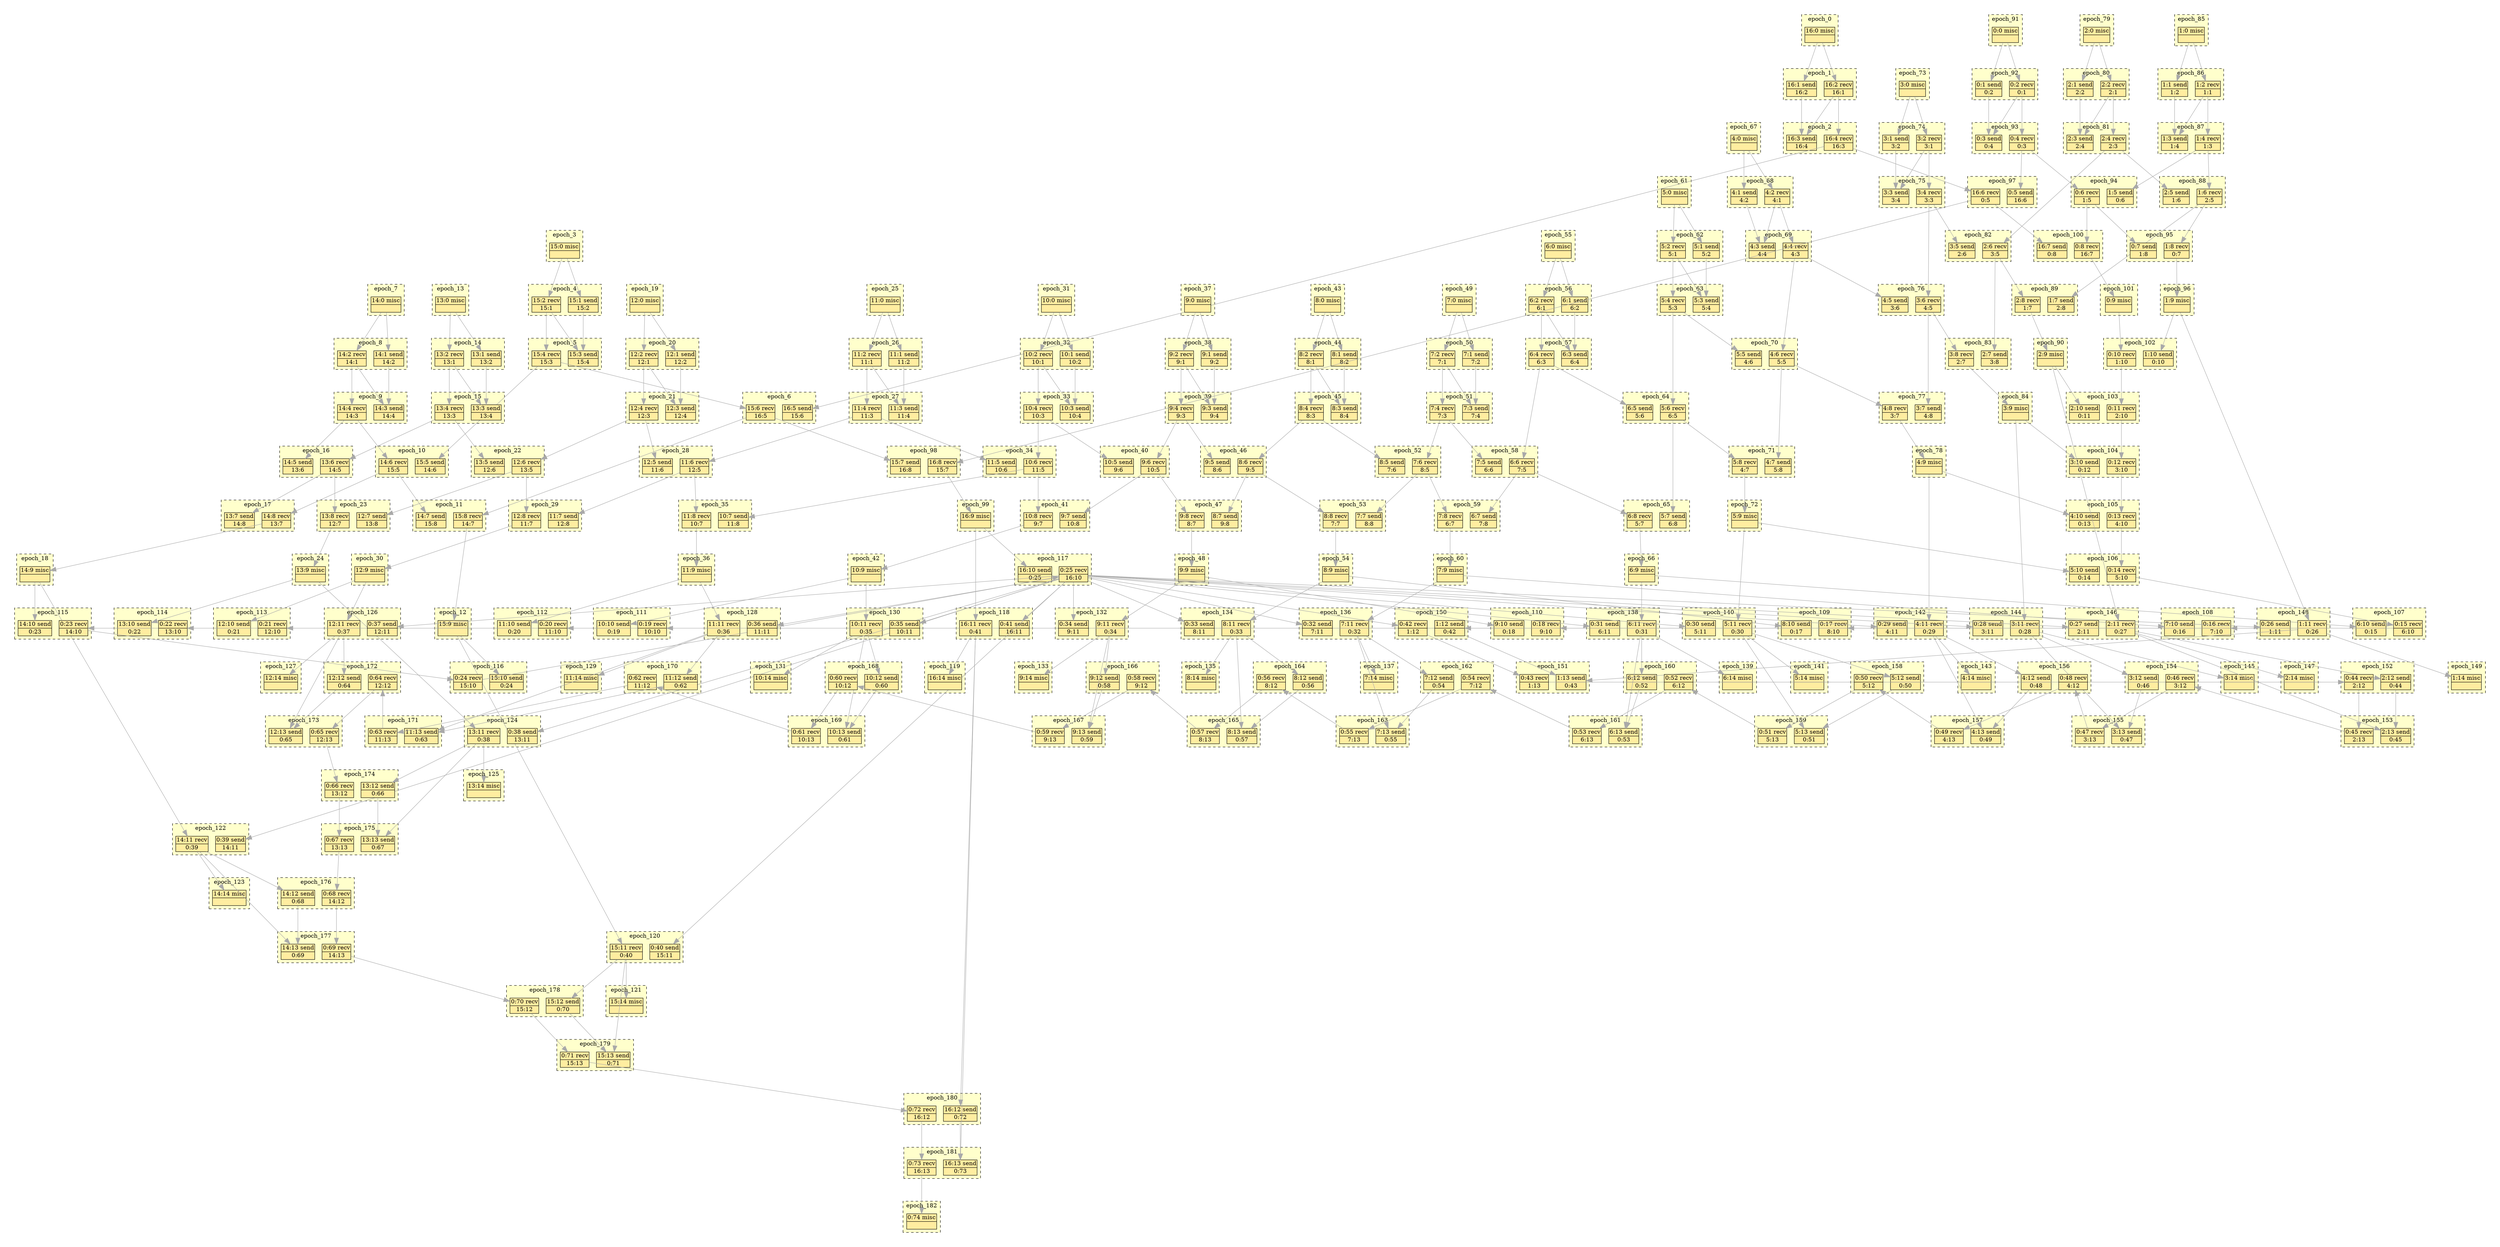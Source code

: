 digraph{node[shape=none margin=0 style=filled colorscheme=ylorrd9 fillcolor=2];compound=true;splines=line;subgraph clusterdummy0_0{style=invis;subgraph clusterdummy0_1{style=invis;subgraph clusterdummy0_2{style=invis;subgraph cluster0{style=dashed;colorscheme=ylorrd9;bgcolor=1;edge[arrowhead=empty];label=epoch_0;300[label=<<table border="0" cellborder="0" cellspacing="0"><tr><td>16:0 misc</td></tr><hr/><tr><td> </td></tr></table>>];}}}}subgraph clusterdummy1_0{style=invis;subgraph clusterdummy1_1{style=invis;subgraph clusterdummy1_2{style=invis;subgraph cluster1{style=dashed;colorscheme=ylorrd9;bgcolor=1;edge[arrowhead=empty];label=epoch_1;301[label=<<table border="0" cellborder="0" cellspacing="0"><tr><td>16:1 send</td></tr><hr/><tr><td> 16:2 </td></tr></table>>];302[label=<<table border="0" cellborder="0" cellspacing="0"><tr><td>16:2 recv</td></tr><hr/><tr><td> 16:1 </td></tr></table>>];}}}}subgraph clusterdummy2_0{style=invis;subgraph clusterdummy2_1{style=invis;subgraph clusterdummy2_2{style=invis;subgraph cluster2{style=dashed;colorscheme=ylorrd9;bgcolor=1;edge[arrowhead=empty];label=epoch_2;303[label=<<table border="0" cellborder="0" cellspacing="0"><tr><td>16:3 send</td></tr><hr/><tr><td> 16:4 </td></tr></table>>];304[label=<<table border="0" cellborder="0" cellspacing="0"><tr><td>16:4 recv</td></tr><hr/><tr><td> 16:3 </td></tr></table>>];}}}}subgraph clusterdummy3_0{style=invis;subgraph clusterdummy3_1{style=invis;subgraph clusterdummy3_2{style=invis;subgraph cluster3{style=dashed;colorscheme=ylorrd9;bgcolor=1;edge[arrowhead=empty];label=epoch_3;285[label=<<table border="0" cellborder="0" cellspacing="0"><tr><td>15:0 misc</td></tr><hr/><tr><td> </td></tr></table>>];}}}}subgraph clusterdummy4_0{style=invis;subgraph clusterdummy4_1{style=invis;subgraph clusterdummy4_2{style=invis;subgraph cluster4{style=dashed;colorscheme=ylorrd9;bgcolor=1;edge[arrowhead=empty];label=epoch_4;286[label=<<table border="0" cellborder="0" cellspacing="0"><tr><td>15:1 send</td></tr><hr/><tr><td> 15:2 </td></tr></table>>];287[label=<<table border="0" cellborder="0" cellspacing="0"><tr><td>15:2 recv</td></tr><hr/><tr><td> 15:1 </td></tr></table>>];}}}}subgraph clusterdummy5_0{style=invis;subgraph clusterdummy5_1{style=invis;subgraph clusterdummy5_2{style=invis;subgraph cluster5{style=dashed;colorscheme=ylorrd9;bgcolor=1;edge[arrowhead=empty];label=epoch_5;288[label=<<table border="0" cellborder="0" cellspacing="0"><tr><td>15:3 send</td></tr><hr/><tr><td> 15:4 </td></tr></table>>];289[label=<<table border="0" cellborder="0" cellspacing="0"><tr><td>15:4 recv</td></tr><hr/><tr><td> 15:3 </td></tr></table>>];}}}}subgraph clusterdummy6_0{style=invis;subgraph clusterdummy6_1{style=invis;subgraph clusterdummy6_2{style=invis;subgraph cluster6{style=dashed;colorscheme=ylorrd9;bgcolor=1;edge[arrowhead=empty];label=epoch_6;291[label=<<table border="0" cellborder="0" cellspacing="0"><tr><td>15:6 recv</td></tr><hr/><tr><td> 16:5 </td></tr></table>>];305[label=<<table border="0" cellborder="0" cellspacing="0"><tr><td>16:5 send</td></tr><hr/><tr><td> 15:6 </td></tr></table>>];}}}}subgraph clusterdummy7_0{style=invis;subgraph clusterdummy7_1{style=invis;subgraph clusterdummy7_2{style=invis;subgraph cluster7{style=dashed;colorscheme=ylorrd9;bgcolor=1;edge[arrowhead=empty];label=epoch_7;270[label=<<table border="0" cellborder="0" cellspacing="0"><tr><td>14:0 misc</td></tr><hr/><tr><td> </td></tr></table>>];}}}}subgraph clusterdummy8_0{style=invis;subgraph clusterdummy8_1{style=invis;subgraph clusterdummy8_2{style=invis;subgraph cluster8{style=dashed;colorscheme=ylorrd9;bgcolor=1;edge[arrowhead=empty];label=epoch_8;271[label=<<table border="0" cellborder="0" cellspacing="0"><tr><td>14:1 send</td></tr><hr/><tr><td> 14:2 </td></tr></table>>];272[label=<<table border="0" cellborder="0" cellspacing="0"><tr><td>14:2 recv</td></tr><hr/><tr><td> 14:1 </td></tr></table>>];}}}}subgraph clusterdummy9_0{style=invis;subgraph clusterdummy9_1{style=invis;subgraph clusterdummy9_2{style=invis;subgraph cluster9{style=dashed;colorscheme=ylorrd9;bgcolor=1;edge[arrowhead=empty];label=epoch_9;273[label=<<table border="0" cellborder="0" cellspacing="0"><tr><td>14:3 send</td></tr><hr/><tr><td> 14:4 </td></tr></table>>];274[label=<<table border="0" cellborder="0" cellspacing="0"><tr><td>14:4 recv</td></tr><hr/><tr><td> 14:3 </td></tr></table>>];}}}}subgraph clusterdummy10_0{style=invis;subgraph clusterdummy10_1{style=invis;subgraph clusterdummy10_2{style=invis;subgraph cluster10{style=dashed;colorscheme=ylorrd9;bgcolor=1;edge[arrowhead=empty];label=epoch_10;276[label=<<table border="0" cellborder="0" cellspacing="0"><tr><td>14:6 recv</td></tr><hr/><tr><td> 15:5 </td></tr></table>>];290[label=<<table border="0" cellborder="0" cellspacing="0"><tr><td>15:5 send</td></tr><hr/><tr><td> 14:6 </td></tr></table>>];}}}}subgraph clusterdummy11_0{style=invis;subgraph clusterdummy11_1{style=invis;subgraph clusterdummy11_2{style=invis;subgraph cluster11{style=dashed;colorscheme=ylorrd9;bgcolor=1;edge[arrowhead=empty];label=epoch_11;277[label=<<table border="0" cellborder="0" cellspacing="0"><tr><td>14:7 send</td></tr><hr/><tr><td> 15:8 </td></tr></table>>];293[label=<<table border="0" cellborder="0" cellspacing="0"><tr><td>15:8 recv</td></tr><hr/><tr><td> 14:7 </td></tr></table>>];}}}}subgraph clusterdummy12_0{style=invis;subgraph clusterdummy12_1{style=invis;subgraph clusterdummy12_2{style=invis;subgraph cluster12{style=dashed;colorscheme=ylorrd9;bgcolor=1;edge[arrowhead=empty];label=epoch_12;294[label=<<table border="0" cellborder="0" cellspacing="0"><tr><td>15:9 misc</td></tr><hr/><tr><td> </td></tr></table>>];}}}}subgraph clusterdummy13_0{style=invis;subgraph clusterdummy13_1{style=invis;subgraph clusterdummy13_2{style=invis;subgraph cluster13{style=dashed;colorscheme=ylorrd9;bgcolor=1;edge[arrowhead=empty];label=epoch_13;255[label=<<table border="0" cellborder="0" cellspacing="0"><tr><td>13:0 misc</td></tr><hr/><tr><td> </td></tr></table>>];}}}}subgraph clusterdummy14_0{style=invis;subgraph clusterdummy14_1{style=invis;subgraph clusterdummy14_2{style=invis;subgraph cluster14{style=dashed;colorscheme=ylorrd9;bgcolor=1;edge[arrowhead=empty];label=epoch_14;256[label=<<table border="0" cellborder="0" cellspacing="0"><tr><td>13:1 send</td></tr><hr/><tr><td> 13:2 </td></tr></table>>];257[label=<<table border="0" cellborder="0" cellspacing="0"><tr><td>13:2 recv</td></tr><hr/><tr><td> 13:1 </td></tr></table>>];}}}}subgraph clusterdummy15_0{style=invis;subgraph clusterdummy15_1{style=invis;subgraph clusterdummy15_2{style=invis;subgraph cluster15{style=dashed;colorscheme=ylorrd9;bgcolor=1;edge[arrowhead=empty];label=epoch_15;258[label=<<table border="0" cellborder="0" cellspacing="0"><tr><td>13:3 send</td></tr><hr/><tr><td> 13:4 </td></tr></table>>];259[label=<<table border="0" cellborder="0" cellspacing="0"><tr><td>13:4 recv</td></tr><hr/><tr><td> 13:3 </td></tr></table>>];}}}}subgraph clusterdummy16_0{style=invis;subgraph clusterdummy16_1{style=invis;subgraph clusterdummy16_2{style=invis;subgraph cluster16{style=dashed;colorscheme=ylorrd9;bgcolor=1;edge[arrowhead=empty];label=epoch_16;261[label=<<table border="0" cellborder="0" cellspacing="0"><tr><td>13:6 recv</td></tr><hr/><tr><td> 14:5 </td></tr></table>>];275[label=<<table border="0" cellborder="0" cellspacing="0"><tr><td>14:5 send</td></tr><hr/><tr><td> 13:6 </td></tr></table>>];}}}}subgraph clusterdummy17_0{style=invis;subgraph clusterdummy17_1{style=invis;subgraph clusterdummy17_2{style=invis;subgraph cluster17{style=dashed;colorscheme=ylorrd9;bgcolor=1;edge[arrowhead=empty];label=epoch_17;262[label=<<table border="0" cellborder="0" cellspacing="0"><tr><td>13:7 send</td></tr><hr/><tr><td> 14:8 </td></tr></table>>];278[label=<<table border="0" cellborder="0" cellspacing="0"><tr><td>14:8 recv</td></tr><hr/><tr><td> 13:7 </td></tr></table>>];}}}}subgraph clusterdummy18_0{style=invis;subgraph clusterdummy18_1{style=invis;subgraph clusterdummy18_2{style=invis;subgraph cluster18{style=dashed;colorscheme=ylorrd9;bgcolor=1;edge[arrowhead=empty];label=epoch_18;279[label=<<table border="0" cellborder="0" cellspacing="0"><tr><td>14:9 misc</td></tr><hr/><tr><td> </td></tr></table>>];}}}}subgraph clusterdummy19_0{style=invis;subgraph clusterdummy19_1{style=invis;subgraph clusterdummy19_2{style=invis;subgraph cluster19{style=dashed;colorscheme=ylorrd9;bgcolor=1;edge[arrowhead=empty];label=epoch_19;240[label=<<table border="0" cellborder="0" cellspacing="0"><tr><td>12:0 misc</td></tr><hr/><tr><td> </td></tr></table>>];}}}}subgraph clusterdummy20_0{style=invis;subgraph clusterdummy20_1{style=invis;subgraph clusterdummy20_2{style=invis;subgraph cluster20{style=dashed;colorscheme=ylorrd9;bgcolor=1;edge[arrowhead=empty];label=epoch_20;241[label=<<table border="0" cellborder="0" cellspacing="0"><tr><td>12:1 send</td></tr><hr/><tr><td> 12:2 </td></tr></table>>];242[label=<<table border="0" cellborder="0" cellspacing="0"><tr><td>12:2 recv</td></tr><hr/><tr><td> 12:1 </td></tr></table>>];}}}}subgraph clusterdummy21_0{style=invis;subgraph clusterdummy21_1{style=invis;subgraph clusterdummy21_2{style=invis;subgraph cluster21{style=dashed;colorscheme=ylorrd9;bgcolor=1;edge[arrowhead=empty];label=epoch_21;243[label=<<table border="0" cellborder="0" cellspacing="0"><tr><td>12:3 send</td></tr><hr/><tr><td> 12:4 </td></tr></table>>];244[label=<<table border="0" cellborder="0" cellspacing="0"><tr><td>12:4 recv</td></tr><hr/><tr><td> 12:3 </td></tr></table>>];}}}}subgraph clusterdummy22_0{style=invis;subgraph clusterdummy22_1{style=invis;subgraph clusterdummy22_2{style=invis;subgraph cluster22{style=dashed;colorscheme=ylorrd9;bgcolor=1;edge[arrowhead=empty];label=epoch_22;246[label=<<table border="0" cellborder="0" cellspacing="0"><tr><td>12:6 recv</td></tr><hr/><tr><td> 13:5 </td></tr></table>>];260[label=<<table border="0" cellborder="0" cellspacing="0"><tr><td>13:5 send</td></tr><hr/><tr><td> 12:6 </td></tr></table>>];}}}}subgraph clusterdummy23_0{style=invis;subgraph clusterdummy23_1{style=invis;subgraph clusterdummy23_2{style=invis;subgraph cluster23{style=dashed;colorscheme=ylorrd9;bgcolor=1;edge[arrowhead=empty];label=epoch_23;247[label=<<table border="0" cellborder="0" cellspacing="0"><tr><td>12:7 send</td></tr><hr/><tr><td> 13:8 </td></tr></table>>];263[label=<<table border="0" cellborder="0" cellspacing="0"><tr><td>13:8 recv</td></tr><hr/><tr><td> 12:7 </td></tr></table>>];}}}}subgraph clusterdummy24_0{style=invis;subgraph clusterdummy24_1{style=invis;subgraph clusterdummy24_2{style=invis;subgraph cluster24{style=dashed;colorscheme=ylorrd9;bgcolor=1;edge[arrowhead=empty];label=epoch_24;264[label=<<table border="0" cellborder="0" cellspacing="0"><tr><td>13:9 misc</td></tr><hr/><tr><td> </td></tr></table>>];}}}}subgraph clusterdummy25_0{style=invis;subgraph clusterdummy25_1{style=invis;subgraph clusterdummy25_2{style=invis;subgraph cluster25{style=dashed;colorscheme=ylorrd9;bgcolor=1;edge[arrowhead=empty];label=epoch_25;225[label=<<table border="0" cellborder="0" cellspacing="0"><tr><td>11:0 misc</td></tr><hr/><tr><td> </td></tr></table>>];}}}}subgraph clusterdummy26_0{style=invis;subgraph clusterdummy26_1{style=invis;subgraph clusterdummy26_2{style=invis;subgraph cluster26{style=dashed;colorscheme=ylorrd9;bgcolor=1;edge[arrowhead=empty];label=epoch_26;226[label=<<table border="0" cellborder="0" cellspacing="0"><tr><td>11:1 send</td></tr><hr/><tr><td> 11:2 </td></tr></table>>];227[label=<<table border="0" cellborder="0" cellspacing="0"><tr><td>11:2 recv</td></tr><hr/><tr><td> 11:1 </td></tr></table>>];}}}}subgraph clusterdummy27_0{style=invis;subgraph clusterdummy27_1{style=invis;subgraph clusterdummy27_2{style=invis;subgraph cluster27{style=dashed;colorscheme=ylorrd9;bgcolor=1;edge[arrowhead=empty];label=epoch_27;228[label=<<table border="0" cellborder="0" cellspacing="0"><tr><td>11:3 send</td></tr><hr/><tr><td> 11:4 </td></tr></table>>];229[label=<<table border="0" cellborder="0" cellspacing="0"><tr><td>11:4 recv</td></tr><hr/><tr><td> 11:3 </td></tr></table>>];}}}}subgraph clusterdummy28_0{style=invis;subgraph clusterdummy28_1{style=invis;subgraph clusterdummy28_2{style=invis;subgraph cluster28{style=dashed;colorscheme=ylorrd9;bgcolor=1;edge[arrowhead=empty];label=epoch_28;231[label=<<table border="0" cellborder="0" cellspacing="0"><tr><td>11:6 recv</td></tr><hr/><tr><td> 12:5 </td></tr></table>>];245[label=<<table border="0" cellborder="0" cellspacing="0"><tr><td>12:5 send</td></tr><hr/><tr><td> 11:6 </td></tr></table>>];}}}}subgraph clusterdummy29_0{style=invis;subgraph clusterdummy29_1{style=invis;subgraph clusterdummy29_2{style=invis;subgraph cluster29{style=dashed;colorscheme=ylorrd9;bgcolor=1;edge[arrowhead=empty];label=epoch_29;232[label=<<table border="0" cellborder="0" cellspacing="0"><tr><td>11:7 send</td></tr><hr/><tr><td> 12:8 </td></tr></table>>];248[label=<<table border="0" cellborder="0" cellspacing="0"><tr><td>12:8 recv</td></tr><hr/><tr><td> 11:7 </td></tr></table>>];}}}}subgraph clusterdummy30_0{style=invis;subgraph clusterdummy30_1{style=invis;subgraph clusterdummy30_2{style=invis;subgraph cluster30{style=dashed;colorscheme=ylorrd9;bgcolor=1;edge[arrowhead=empty];label=epoch_30;249[label=<<table border="0" cellborder="0" cellspacing="0"><tr><td>12:9 misc</td></tr><hr/><tr><td> </td></tr></table>>];}}}}subgraph clusterdummy31_0{style=invis;subgraph clusterdummy31_1{style=invis;subgraph clusterdummy31_2{style=invis;subgraph cluster31{style=dashed;colorscheme=ylorrd9;bgcolor=1;edge[arrowhead=empty];label=epoch_31;210[label=<<table border="0" cellborder="0" cellspacing="0"><tr><td>10:0 misc</td></tr><hr/><tr><td> </td></tr></table>>];}}}}subgraph clusterdummy32_0{style=invis;subgraph clusterdummy32_1{style=invis;subgraph clusterdummy32_2{style=invis;subgraph cluster32{style=dashed;colorscheme=ylorrd9;bgcolor=1;edge[arrowhead=empty];label=epoch_32;211[label=<<table border="0" cellborder="0" cellspacing="0"><tr><td>10:1 send</td></tr><hr/><tr><td> 10:2 </td></tr></table>>];212[label=<<table border="0" cellborder="0" cellspacing="0"><tr><td>10:2 recv</td></tr><hr/><tr><td> 10:1 </td></tr></table>>];}}}}subgraph clusterdummy33_0{style=invis;subgraph clusterdummy33_1{style=invis;subgraph clusterdummy33_2{style=invis;subgraph cluster33{style=dashed;colorscheme=ylorrd9;bgcolor=1;edge[arrowhead=empty];label=epoch_33;213[label=<<table border="0" cellborder="0" cellspacing="0"><tr><td>10:3 send</td></tr><hr/><tr><td> 10:4 </td></tr></table>>];214[label=<<table border="0" cellborder="0" cellspacing="0"><tr><td>10:4 recv</td></tr><hr/><tr><td> 10:3 </td></tr></table>>];}}}}subgraph clusterdummy34_0{style=invis;subgraph clusterdummy34_1{style=invis;subgraph clusterdummy34_2{style=invis;subgraph cluster34{style=dashed;colorscheme=ylorrd9;bgcolor=1;edge[arrowhead=empty];label=epoch_34;216[label=<<table border="0" cellborder="0" cellspacing="0"><tr><td>10:6 recv</td></tr><hr/><tr><td> 11:5 </td></tr></table>>];230[label=<<table border="0" cellborder="0" cellspacing="0"><tr><td>11:5 send</td></tr><hr/><tr><td> 10:6 </td></tr></table>>];}}}}subgraph clusterdummy35_0{style=invis;subgraph clusterdummy35_1{style=invis;subgraph clusterdummy35_2{style=invis;subgraph cluster35{style=dashed;colorscheme=ylorrd9;bgcolor=1;edge[arrowhead=empty];label=epoch_35;217[label=<<table border="0" cellborder="0" cellspacing="0"><tr><td>10:7 send</td></tr><hr/><tr><td> 11:8 </td></tr></table>>];233[label=<<table border="0" cellborder="0" cellspacing="0"><tr><td>11:8 recv</td></tr><hr/><tr><td> 10:7 </td></tr></table>>];}}}}subgraph clusterdummy36_0{style=invis;subgraph clusterdummy36_1{style=invis;subgraph clusterdummy36_2{style=invis;subgraph cluster36{style=dashed;colorscheme=ylorrd9;bgcolor=1;edge[arrowhead=empty];label=epoch_36;234[label=<<table border="0" cellborder="0" cellspacing="0"><tr><td>11:9 misc</td></tr><hr/><tr><td> </td></tr></table>>];}}}}subgraph clusterdummy37_0{style=invis;subgraph clusterdummy37_1{style=invis;subgraph clusterdummy37_2{style=invis;subgraph cluster37{style=dashed;colorscheme=ylorrd9;bgcolor=1;edge[arrowhead=empty];label=epoch_37;195[label=<<table border="0" cellborder="0" cellspacing="0"><tr><td>9:0 misc</td></tr><hr/><tr><td> </td></tr></table>>];}}}}subgraph clusterdummy38_0{style=invis;subgraph clusterdummy38_1{style=invis;subgraph clusterdummy38_2{style=invis;subgraph cluster38{style=dashed;colorscheme=ylorrd9;bgcolor=1;edge[arrowhead=empty];label=epoch_38;196[label=<<table border="0" cellborder="0" cellspacing="0"><tr><td>9:1 send</td></tr><hr/><tr><td> 9:2 </td></tr></table>>];197[label=<<table border="0" cellborder="0" cellspacing="0"><tr><td>9:2 recv</td></tr><hr/><tr><td> 9:1 </td></tr></table>>];}}}}subgraph clusterdummy39_0{style=invis;subgraph clusterdummy39_1{style=invis;subgraph clusterdummy39_2{style=invis;subgraph cluster39{style=dashed;colorscheme=ylorrd9;bgcolor=1;edge[arrowhead=empty];label=epoch_39;198[label=<<table border="0" cellborder="0" cellspacing="0"><tr><td>9:3 send</td></tr><hr/><tr><td> 9:4 </td></tr></table>>];199[label=<<table border="0" cellborder="0" cellspacing="0"><tr><td>9:4 recv</td></tr><hr/><tr><td> 9:3 </td></tr></table>>];}}}}subgraph clusterdummy40_0{style=invis;subgraph clusterdummy40_1{style=invis;subgraph clusterdummy40_2{style=invis;subgraph cluster40{style=dashed;colorscheme=ylorrd9;bgcolor=1;edge[arrowhead=empty];label=epoch_40;201[label=<<table border="0" cellborder="0" cellspacing="0"><tr><td>9:6 recv</td></tr><hr/><tr><td> 10:5 </td></tr></table>>];215[label=<<table border="0" cellborder="0" cellspacing="0"><tr><td>10:5 send</td></tr><hr/><tr><td> 9:6 </td></tr></table>>];}}}}subgraph clusterdummy41_0{style=invis;subgraph clusterdummy41_1{style=invis;subgraph clusterdummy41_2{style=invis;subgraph cluster41{style=dashed;colorscheme=ylorrd9;bgcolor=1;edge[arrowhead=empty];label=epoch_41;202[label=<<table border="0" cellborder="0" cellspacing="0"><tr><td>9:7 send</td></tr><hr/><tr><td> 10:8 </td></tr></table>>];218[label=<<table border="0" cellborder="0" cellspacing="0"><tr><td>10:8 recv</td></tr><hr/><tr><td> 9:7 </td></tr></table>>];}}}}subgraph clusterdummy42_0{style=invis;subgraph clusterdummy42_1{style=invis;subgraph clusterdummy42_2{style=invis;subgraph cluster42{style=dashed;colorscheme=ylorrd9;bgcolor=1;edge[arrowhead=empty];label=epoch_42;219[label=<<table border="0" cellborder="0" cellspacing="0"><tr><td>10:9 misc</td></tr><hr/><tr><td> </td></tr></table>>];}}}}subgraph clusterdummy43_0{style=invis;subgraph clusterdummy43_1{style=invis;subgraph clusterdummy43_2{style=invis;subgraph cluster43{style=dashed;colorscheme=ylorrd9;bgcolor=1;edge[arrowhead=empty];label=epoch_43;180[label=<<table border="0" cellborder="0" cellspacing="0"><tr><td>8:0 misc</td></tr><hr/><tr><td> </td></tr></table>>];}}}}subgraph clusterdummy44_0{style=invis;subgraph clusterdummy44_1{style=invis;subgraph clusterdummy44_2{style=invis;subgraph cluster44{style=dashed;colorscheme=ylorrd9;bgcolor=1;edge[arrowhead=empty];label=epoch_44;181[label=<<table border="0" cellborder="0" cellspacing="0"><tr><td>8:1 send</td></tr><hr/><tr><td> 8:2 </td></tr></table>>];182[label=<<table border="0" cellborder="0" cellspacing="0"><tr><td>8:2 recv</td></tr><hr/><tr><td> 8:1 </td></tr></table>>];}}}}subgraph clusterdummy45_0{style=invis;subgraph clusterdummy45_1{style=invis;subgraph clusterdummy45_2{style=invis;subgraph cluster45{style=dashed;colorscheme=ylorrd9;bgcolor=1;edge[arrowhead=empty];label=epoch_45;183[label=<<table border="0" cellborder="0" cellspacing="0"><tr><td>8:3 send</td></tr><hr/><tr><td> 8:4 </td></tr></table>>];184[label=<<table border="0" cellborder="0" cellspacing="0"><tr><td>8:4 recv</td></tr><hr/><tr><td> 8:3 </td></tr></table>>];}}}}subgraph clusterdummy46_0{style=invis;subgraph clusterdummy46_1{style=invis;subgraph clusterdummy46_2{style=invis;subgraph cluster46{style=dashed;colorscheme=ylorrd9;bgcolor=1;edge[arrowhead=empty];label=epoch_46;186[label=<<table border="0" cellborder="0" cellspacing="0"><tr><td>8:6 recv</td></tr><hr/><tr><td> 9:5 </td></tr></table>>];200[label=<<table border="0" cellborder="0" cellspacing="0"><tr><td>9:5 send</td></tr><hr/><tr><td> 8:6 </td></tr></table>>];}}}}subgraph clusterdummy47_0{style=invis;subgraph clusterdummy47_1{style=invis;subgraph clusterdummy47_2{style=invis;subgraph cluster47{style=dashed;colorscheme=ylorrd9;bgcolor=1;edge[arrowhead=empty];label=epoch_47;187[label=<<table border="0" cellborder="0" cellspacing="0"><tr><td>8:7 send</td></tr><hr/><tr><td> 9:8 </td></tr></table>>];203[label=<<table border="0" cellborder="0" cellspacing="0"><tr><td>9:8 recv</td></tr><hr/><tr><td> 8:7 </td></tr></table>>];}}}}subgraph clusterdummy48_0{style=invis;subgraph clusterdummy48_1{style=invis;subgraph clusterdummy48_2{style=invis;subgraph cluster48{style=dashed;colorscheme=ylorrd9;bgcolor=1;edge[arrowhead=empty];label=epoch_48;204[label=<<table border="0" cellborder="0" cellspacing="0"><tr><td>9:9 misc</td></tr><hr/><tr><td> </td></tr></table>>];}}}}subgraph clusterdummy49_0{style=invis;subgraph clusterdummy49_1{style=invis;subgraph clusterdummy49_2{style=invis;subgraph cluster49{style=dashed;colorscheme=ylorrd9;bgcolor=1;edge[arrowhead=empty];label=epoch_49;165[label=<<table border="0" cellborder="0" cellspacing="0"><tr><td>7:0 misc</td></tr><hr/><tr><td> </td></tr></table>>];}}}}subgraph clusterdummy50_0{style=invis;subgraph clusterdummy50_1{style=invis;subgraph clusterdummy50_2{style=invis;subgraph cluster50{style=dashed;colorscheme=ylorrd9;bgcolor=1;edge[arrowhead=empty];label=epoch_50;166[label=<<table border="0" cellborder="0" cellspacing="0"><tr><td>7:1 send</td></tr><hr/><tr><td> 7:2 </td></tr></table>>];167[label=<<table border="0" cellborder="0" cellspacing="0"><tr><td>7:2 recv</td></tr><hr/><tr><td> 7:1 </td></tr></table>>];}}}}subgraph clusterdummy51_0{style=invis;subgraph clusterdummy51_1{style=invis;subgraph clusterdummy51_2{style=invis;subgraph cluster51{style=dashed;colorscheme=ylorrd9;bgcolor=1;edge[arrowhead=empty];label=epoch_51;168[label=<<table border="0" cellborder="0" cellspacing="0"><tr><td>7:3 send</td></tr><hr/><tr><td> 7:4 </td></tr></table>>];169[label=<<table border="0" cellborder="0" cellspacing="0"><tr><td>7:4 recv</td></tr><hr/><tr><td> 7:3 </td></tr></table>>];}}}}subgraph clusterdummy52_0{style=invis;subgraph clusterdummy52_1{style=invis;subgraph clusterdummy52_2{style=invis;subgraph cluster52{style=dashed;colorscheme=ylorrd9;bgcolor=1;edge[arrowhead=empty];label=epoch_52;171[label=<<table border="0" cellborder="0" cellspacing="0"><tr><td>7:6 recv</td></tr><hr/><tr><td> 8:5 </td></tr></table>>];185[label=<<table border="0" cellborder="0" cellspacing="0"><tr><td>8:5 send</td></tr><hr/><tr><td> 7:6 </td></tr></table>>];}}}}subgraph clusterdummy53_0{style=invis;subgraph clusterdummy53_1{style=invis;subgraph clusterdummy53_2{style=invis;subgraph cluster53{style=dashed;colorscheme=ylorrd9;bgcolor=1;edge[arrowhead=empty];label=epoch_53;172[label=<<table border="0" cellborder="0" cellspacing="0"><tr><td>7:7 send</td></tr><hr/><tr><td> 8:8 </td></tr></table>>];188[label=<<table border="0" cellborder="0" cellspacing="0"><tr><td>8:8 recv</td></tr><hr/><tr><td> 7:7 </td></tr></table>>];}}}}subgraph clusterdummy54_0{style=invis;subgraph clusterdummy54_1{style=invis;subgraph clusterdummy54_2{style=invis;subgraph cluster54{style=dashed;colorscheme=ylorrd9;bgcolor=1;edge[arrowhead=empty];label=epoch_54;189[label=<<table border="0" cellborder="0" cellspacing="0"><tr><td>8:9 misc</td></tr><hr/><tr><td> </td></tr></table>>];}}}}subgraph clusterdummy55_0{style=invis;subgraph clusterdummy55_1{style=invis;subgraph clusterdummy55_2{style=invis;subgraph cluster55{style=dashed;colorscheme=ylorrd9;bgcolor=1;edge[arrowhead=empty];label=epoch_55;150[label=<<table border="0" cellborder="0" cellspacing="0"><tr><td>6:0 misc</td></tr><hr/><tr><td> </td></tr></table>>];}}}}subgraph clusterdummy56_0{style=invis;subgraph clusterdummy56_1{style=invis;subgraph clusterdummy56_2{style=invis;subgraph cluster56{style=dashed;colorscheme=ylorrd9;bgcolor=1;edge[arrowhead=empty];label=epoch_56;151[label=<<table border="0" cellborder="0" cellspacing="0"><tr><td>6:1 send</td></tr><hr/><tr><td> 6:2 </td></tr></table>>];152[label=<<table border="0" cellborder="0" cellspacing="0"><tr><td>6:2 recv</td></tr><hr/><tr><td> 6:1 </td></tr></table>>];}}}}subgraph clusterdummy57_0{style=invis;subgraph clusterdummy57_1{style=invis;subgraph clusterdummy57_2{style=invis;subgraph cluster57{style=dashed;colorscheme=ylorrd9;bgcolor=1;edge[arrowhead=empty];label=epoch_57;153[label=<<table border="0" cellborder="0" cellspacing="0"><tr><td>6:3 send</td></tr><hr/><tr><td> 6:4 </td></tr></table>>];154[label=<<table border="0" cellborder="0" cellspacing="0"><tr><td>6:4 recv</td></tr><hr/><tr><td> 6:3 </td></tr></table>>];}}}}subgraph clusterdummy58_0{style=invis;subgraph clusterdummy58_1{style=invis;subgraph clusterdummy58_2{style=invis;subgraph cluster58{style=dashed;colorscheme=ylorrd9;bgcolor=1;edge[arrowhead=empty];label=epoch_58;156[label=<<table border="0" cellborder="0" cellspacing="0"><tr><td>6:6 recv</td></tr><hr/><tr><td> 7:5 </td></tr></table>>];170[label=<<table border="0" cellborder="0" cellspacing="0"><tr><td>7:5 send</td></tr><hr/><tr><td> 6:6 </td></tr></table>>];}}}}subgraph clusterdummy59_0{style=invis;subgraph clusterdummy59_1{style=invis;subgraph clusterdummy59_2{style=invis;subgraph cluster59{style=dashed;colorscheme=ylorrd9;bgcolor=1;edge[arrowhead=empty];label=epoch_59;157[label=<<table border="0" cellborder="0" cellspacing="0"><tr><td>6:7 send</td></tr><hr/><tr><td> 7:8 </td></tr></table>>];173[label=<<table border="0" cellborder="0" cellspacing="0"><tr><td>7:8 recv</td></tr><hr/><tr><td> 6:7 </td></tr></table>>];}}}}subgraph clusterdummy60_0{style=invis;subgraph clusterdummy60_1{style=invis;subgraph clusterdummy60_2{style=invis;subgraph cluster60{style=dashed;colorscheme=ylorrd9;bgcolor=1;edge[arrowhead=empty];label=epoch_60;174[label=<<table border="0" cellborder="0" cellspacing="0"><tr><td>7:9 misc</td></tr><hr/><tr><td> </td></tr></table>>];}}}}subgraph clusterdummy61_0{style=invis;subgraph clusterdummy61_1{style=invis;subgraph clusterdummy61_2{style=invis;subgraph cluster61{style=dashed;colorscheme=ylorrd9;bgcolor=1;edge[arrowhead=empty];label=epoch_61;135[label=<<table border="0" cellborder="0" cellspacing="0"><tr><td>5:0 misc</td></tr><hr/><tr><td> </td></tr></table>>];}}}}subgraph clusterdummy62_0{style=invis;subgraph clusterdummy62_1{style=invis;subgraph clusterdummy62_2{style=invis;subgraph cluster62{style=dashed;colorscheme=ylorrd9;bgcolor=1;edge[arrowhead=empty];label=epoch_62;136[label=<<table border="0" cellborder="0" cellspacing="0"><tr><td>5:1 send</td></tr><hr/><tr><td> 5:2 </td></tr></table>>];137[label=<<table border="0" cellborder="0" cellspacing="0"><tr><td>5:2 recv</td></tr><hr/><tr><td> 5:1 </td></tr></table>>];}}}}subgraph clusterdummy63_0{style=invis;subgraph clusterdummy63_1{style=invis;subgraph clusterdummy63_2{style=invis;subgraph cluster63{style=dashed;colorscheme=ylorrd9;bgcolor=1;edge[arrowhead=empty];label=epoch_63;138[label=<<table border="0" cellborder="0" cellspacing="0"><tr><td>5:3 send</td></tr><hr/><tr><td> 5:4 </td></tr></table>>];139[label=<<table border="0" cellborder="0" cellspacing="0"><tr><td>5:4 recv</td></tr><hr/><tr><td> 5:3 </td></tr></table>>];}}}}subgraph clusterdummy64_0{style=invis;subgraph clusterdummy64_1{style=invis;subgraph clusterdummy64_2{style=invis;subgraph cluster64{style=dashed;colorscheme=ylorrd9;bgcolor=1;edge[arrowhead=empty];label=epoch_64;141[label=<<table border="0" cellborder="0" cellspacing="0"><tr><td>5:6 recv</td></tr><hr/><tr><td> 6:5 </td></tr></table>>];155[label=<<table border="0" cellborder="0" cellspacing="0"><tr><td>6:5 send</td></tr><hr/><tr><td> 5:6 </td></tr></table>>];}}}}subgraph clusterdummy65_0{style=invis;subgraph clusterdummy65_1{style=invis;subgraph clusterdummy65_2{style=invis;subgraph cluster65{style=dashed;colorscheme=ylorrd9;bgcolor=1;edge[arrowhead=empty];label=epoch_65;142[label=<<table border="0" cellborder="0" cellspacing="0"><tr><td>5:7 send</td></tr><hr/><tr><td> 6:8 </td></tr></table>>];158[label=<<table border="0" cellborder="0" cellspacing="0"><tr><td>6:8 recv</td></tr><hr/><tr><td> 5:7 </td></tr></table>>];}}}}subgraph clusterdummy66_0{style=invis;subgraph clusterdummy66_1{style=invis;subgraph clusterdummy66_2{style=invis;subgraph cluster66{style=dashed;colorscheme=ylorrd9;bgcolor=1;edge[arrowhead=empty];label=epoch_66;159[label=<<table border="0" cellborder="0" cellspacing="0"><tr><td>6:9 misc</td></tr><hr/><tr><td> </td></tr></table>>];}}}}subgraph clusterdummy67_0{style=invis;subgraph clusterdummy67_1{style=invis;subgraph clusterdummy67_2{style=invis;subgraph cluster67{style=dashed;colorscheme=ylorrd9;bgcolor=1;edge[arrowhead=empty];label=epoch_67;120[label=<<table border="0" cellborder="0" cellspacing="0"><tr><td>4:0 misc</td></tr><hr/><tr><td> </td></tr></table>>];}}}}subgraph clusterdummy68_0{style=invis;subgraph clusterdummy68_1{style=invis;subgraph clusterdummy68_2{style=invis;subgraph cluster68{style=dashed;colorscheme=ylorrd9;bgcolor=1;edge[arrowhead=empty];label=epoch_68;121[label=<<table border="0" cellborder="0" cellspacing="0"><tr><td>4:1 send</td></tr><hr/><tr><td> 4:2 </td></tr></table>>];122[label=<<table border="0" cellborder="0" cellspacing="0"><tr><td>4:2 recv</td></tr><hr/><tr><td> 4:1 </td></tr></table>>];}}}}subgraph clusterdummy69_0{style=invis;subgraph clusterdummy69_1{style=invis;subgraph clusterdummy69_2{style=invis;subgraph cluster69{style=dashed;colorscheme=ylorrd9;bgcolor=1;edge[arrowhead=empty];label=epoch_69;123[label=<<table border="0" cellborder="0" cellspacing="0"><tr><td>4:3 send</td></tr><hr/><tr><td> 4:4 </td></tr></table>>];124[label=<<table border="0" cellborder="0" cellspacing="0"><tr><td>4:4 recv</td></tr><hr/><tr><td> 4:3 </td></tr></table>>];}}}}subgraph clusterdummy70_0{style=invis;subgraph clusterdummy70_1{style=invis;subgraph clusterdummy70_2{style=invis;subgraph cluster70{style=dashed;colorscheme=ylorrd9;bgcolor=1;edge[arrowhead=empty];label=epoch_70;126[label=<<table border="0" cellborder="0" cellspacing="0"><tr><td>4:6 recv</td></tr><hr/><tr><td> 5:5 </td></tr></table>>];140[label=<<table border="0" cellborder="0" cellspacing="0"><tr><td>5:5 send</td></tr><hr/><tr><td> 4:6 </td></tr></table>>];}}}}subgraph clusterdummy71_0{style=invis;subgraph clusterdummy71_1{style=invis;subgraph clusterdummy71_2{style=invis;subgraph cluster71{style=dashed;colorscheme=ylorrd9;bgcolor=1;edge[arrowhead=empty];label=epoch_71;127[label=<<table border="0" cellborder="0" cellspacing="0"><tr><td>4:7 send</td></tr><hr/><tr><td> 5:8 </td></tr></table>>];143[label=<<table border="0" cellborder="0" cellspacing="0"><tr><td>5:8 recv</td></tr><hr/><tr><td> 4:7 </td></tr></table>>];}}}}subgraph clusterdummy72_0{style=invis;subgraph clusterdummy72_1{style=invis;subgraph clusterdummy72_2{style=invis;subgraph cluster72{style=dashed;colorscheme=ylorrd9;bgcolor=1;edge[arrowhead=empty];label=epoch_72;144[label=<<table border="0" cellborder="0" cellspacing="0"><tr><td>5:9 misc</td></tr><hr/><tr><td> </td></tr></table>>];}}}}subgraph clusterdummy73_0{style=invis;subgraph clusterdummy73_1{style=invis;subgraph clusterdummy73_2{style=invis;subgraph cluster73{style=dashed;colorscheme=ylorrd9;bgcolor=1;edge[arrowhead=empty];label=epoch_73;105[label=<<table border="0" cellborder="0" cellspacing="0"><tr><td>3:0 misc</td></tr><hr/><tr><td> </td></tr></table>>];}}}}subgraph clusterdummy74_0{style=invis;subgraph clusterdummy74_1{style=invis;subgraph clusterdummy74_2{style=invis;subgraph cluster74{style=dashed;colorscheme=ylorrd9;bgcolor=1;edge[arrowhead=empty];label=epoch_74;106[label=<<table border="0" cellborder="0" cellspacing="0"><tr><td>3:1 send</td></tr><hr/><tr><td> 3:2 </td></tr></table>>];107[label=<<table border="0" cellborder="0" cellspacing="0"><tr><td>3:2 recv</td></tr><hr/><tr><td> 3:1 </td></tr></table>>];}}}}subgraph clusterdummy75_0{style=invis;subgraph clusterdummy75_1{style=invis;subgraph clusterdummy75_2{style=invis;subgraph cluster75{style=dashed;colorscheme=ylorrd9;bgcolor=1;edge[arrowhead=empty];label=epoch_75;108[label=<<table border="0" cellborder="0" cellspacing="0"><tr><td>3:3 send</td></tr><hr/><tr><td> 3:4 </td></tr></table>>];109[label=<<table border="0" cellborder="0" cellspacing="0"><tr><td>3:4 recv</td></tr><hr/><tr><td> 3:3 </td></tr></table>>];}}}}subgraph clusterdummy76_0{style=invis;subgraph clusterdummy76_1{style=invis;subgraph clusterdummy76_2{style=invis;subgraph cluster76{style=dashed;colorscheme=ylorrd9;bgcolor=1;edge[arrowhead=empty];label=epoch_76;111[label=<<table border="0" cellborder="0" cellspacing="0"><tr><td>3:6 recv</td></tr><hr/><tr><td> 4:5 </td></tr></table>>];125[label=<<table border="0" cellborder="0" cellspacing="0"><tr><td>4:5 send</td></tr><hr/><tr><td> 3:6 </td></tr></table>>];}}}}subgraph clusterdummy77_0{style=invis;subgraph clusterdummy77_1{style=invis;subgraph clusterdummy77_2{style=invis;subgraph cluster77{style=dashed;colorscheme=ylorrd9;bgcolor=1;edge[arrowhead=empty];label=epoch_77;112[label=<<table border="0" cellborder="0" cellspacing="0"><tr><td>3:7 send</td></tr><hr/><tr><td> 4:8 </td></tr></table>>];128[label=<<table border="0" cellborder="0" cellspacing="0"><tr><td>4:8 recv</td></tr><hr/><tr><td> 3:7 </td></tr></table>>];}}}}subgraph clusterdummy78_0{style=invis;subgraph clusterdummy78_1{style=invis;subgraph clusterdummy78_2{style=invis;subgraph cluster78{style=dashed;colorscheme=ylorrd9;bgcolor=1;edge[arrowhead=empty];label=epoch_78;129[label=<<table border="0" cellborder="0" cellspacing="0"><tr><td>4:9 misc</td></tr><hr/><tr><td> </td></tr></table>>];}}}}subgraph clusterdummy79_0{style=invis;subgraph clusterdummy79_1{style=invis;subgraph clusterdummy79_2{style=invis;subgraph cluster79{style=dashed;colorscheme=ylorrd9;bgcolor=1;edge[arrowhead=empty];label=epoch_79;90[label=<<table border="0" cellborder="0" cellspacing="0"><tr><td>2:0 misc</td></tr><hr/><tr><td> </td></tr></table>>];}}}}subgraph clusterdummy80_0{style=invis;subgraph clusterdummy80_1{style=invis;subgraph clusterdummy80_2{style=invis;subgraph cluster80{style=dashed;colorscheme=ylorrd9;bgcolor=1;edge[arrowhead=empty];label=epoch_80;91[label=<<table border="0" cellborder="0" cellspacing="0"><tr><td>2:1 send</td></tr><hr/><tr><td> 2:2 </td></tr></table>>];92[label=<<table border="0" cellborder="0" cellspacing="0"><tr><td>2:2 recv</td></tr><hr/><tr><td> 2:1 </td></tr></table>>];}}}}subgraph clusterdummy81_0{style=invis;subgraph clusterdummy81_1{style=invis;subgraph clusterdummy81_2{style=invis;subgraph cluster81{style=dashed;colorscheme=ylorrd9;bgcolor=1;edge[arrowhead=empty];label=epoch_81;93[label=<<table border="0" cellborder="0" cellspacing="0"><tr><td>2:3 send</td></tr><hr/><tr><td> 2:4 </td></tr></table>>];94[label=<<table border="0" cellborder="0" cellspacing="0"><tr><td>2:4 recv</td></tr><hr/><tr><td> 2:3 </td></tr></table>>];}}}}subgraph clusterdummy82_0{style=invis;subgraph clusterdummy82_1{style=invis;subgraph clusterdummy82_2{style=invis;subgraph cluster82{style=dashed;colorscheme=ylorrd9;bgcolor=1;edge[arrowhead=empty];label=epoch_82;96[label=<<table border="0" cellborder="0" cellspacing="0"><tr><td>2:6 recv</td></tr><hr/><tr><td> 3:5 </td></tr></table>>];110[label=<<table border="0" cellborder="0" cellspacing="0"><tr><td>3:5 send</td></tr><hr/><tr><td> 2:6 </td></tr></table>>];}}}}subgraph clusterdummy83_0{style=invis;subgraph clusterdummy83_1{style=invis;subgraph clusterdummy83_2{style=invis;subgraph cluster83{style=dashed;colorscheme=ylorrd9;bgcolor=1;edge[arrowhead=empty];label=epoch_83;97[label=<<table border="0" cellborder="0" cellspacing="0"><tr><td>2:7 send</td></tr><hr/><tr><td> 3:8 </td></tr></table>>];113[label=<<table border="0" cellborder="0" cellspacing="0"><tr><td>3:8 recv</td></tr><hr/><tr><td> 2:7 </td></tr></table>>];}}}}subgraph clusterdummy84_0{style=invis;subgraph clusterdummy84_1{style=invis;subgraph clusterdummy84_2{style=invis;subgraph cluster84{style=dashed;colorscheme=ylorrd9;bgcolor=1;edge[arrowhead=empty];label=epoch_84;114[label=<<table border="0" cellborder="0" cellspacing="0"><tr><td>3:9 misc</td></tr><hr/><tr><td> </td></tr></table>>];}}}}subgraph clusterdummy85_0{style=invis;subgraph clusterdummy85_1{style=invis;subgraph clusterdummy85_2{style=invis;subgraph cluster85{style=dashed;colorscheme=ylorrd9;bgcolor=1;edge[arrowhead=empty];label=epoch_85;75[label=<<table border="0" cellborder="0" cellspacing="0"><tr><td>1:0 misc</td></tr><hr/><tr><td> </td></tr></table>>];}}}}subgraph clusterdummy86_0{style=invis;subgraph clusterdummy86_1{style=invis;subgraph clusterdummy86_2{style=invis;subgraph cluster86{style=dashed;colorscheme=ylorrd9;bgcolor=1;edge[arrowhead=empty];label=epoch_86;76[label=<<table border="0" cellborder="0" cellspacing="0"><tr><td>1:1 send</td></tr><hr/><tr><td> 1:2 </td></tr></table>>];77[label=<<table border="0" cellborder="0" cellspacing="0"><tr><td>1:2 recv</td></tr><hr/><tr><td> 1:1 </td></tr></table>>];}}}}subgraph clusterdummy87_0{style=invis;subgraph clusterdummy87_1{style=invis;subgraph clusterdummy87_2{style=invis;subgraph cluster87{style=dashed;colorscheme=ylorrd9;bgcolor=1;edge[arrowhead=empty];label=epoch_87;78[label=<<table border="0" cellborder="0" cellspacing="0"><tr><td>1:3 send</td></tr><hr/><tr><td> 1:4 </td></tr></table>>];79[label=<<table border="0" cellborder="0" cellspacing="0"><tr><td>1:4 recv</td></tr><hr/><tr><td> 1:3 </td></tr></table>>];}}}}subgraph clusterdummy88_0{style=invis;subgraph clusterdummy88_1{style=invis;subgraph clusterdummy88_2{style=invis;subgraph cluster88{style=dashed;colorscheme=ylorrd9;bgcolor=1;edge[arrowhead=empty];label=epoch_88;81[label=<<table border="0" cellborder="0" cellspacing="0"><tr><td>1:6 recv</td></tr><hr/><tr><td> 2:5 </td></tr></table>>];95[label=<<table border="0" cellborder="0" cellspacing="0"><tr><td>2:5 send</td></tr><hr/><tr><td> 1:6 </td></tr></table>>];}}}}subgraph clusterdummy89_0{style=invis;subgraph clusterdummy89_1{style=invis;subgraph clusterdummy89_2{style=invis;subgraph cluster89{style=dashed;colorscheme=ylorrd9;bgcolor=1;edge[arrowhead=empty];label=epoch_89;82[label=<<table border="0" cellborder="0" cellspacing="0"><tr><td>1:7 send</td></tr><hr/><tr><td> 2:8 </td></tr></table>>];98[label=<<table border="0" cellborder="0" cellspacing="0"><tr><td>2:8 recv</td></tr><hr/><tr><td> 1:7 </td></tr></table>>];}}}}subgraph clusterdummy90_0{style=invis;subgraph clusterdummy90_1{style=invis;subgraph clusterdummy90_2{style=invis;subgraph cluster90{style=dashed;colorscheme=ylorrd9;bgcolor=1;edge[arrowhead=empty];label=epoch_90;99[label=<<table border="0" cellborder="0" cellspacing="0"><tr><td>2:9 misc</td></tr><hr/><tr><td> </td></tr></table>>];}}}}subgraph clusterdummy91_0{style=invis;subgraph clusterdummy91_1{style=invis;subgraph clusterdummy91_2{style=invis;subgraph cluster91{style=dashed;colorscheme=ylorrd9;bgcolor=1;edge[arrowhead=empty];label=epoch_91;0[label=<<table border="0" cellborder="0" cellspacing="0"><tr><td>0:0 misc</td></tr><hr/><tr><td> </td></tr></table>>];}}}}subgraph clusterdummy92_0{style=invis;subgraph clusterdummy92_1{style=invis;subgraph clusterdummy92_2{style=invis;subgraph cluster92{style=dashed;colorscheme=ylorrd9;bgcolor=1;edge[arrowhead=empty];label=epoch_92;1[label=<<table border="0" cellborder="0" cellspacing="0"><tr><td>0:1 send</td></tr><hr/><tr><td> 0:2 </td></tr></table>>];2[label=<<table border="0" cellborder="0" cellspacing="0"><tr><td>0:2 recv</td></tr><hr/><tr><td> 0:1 </td></tr></table>>];}}}}subgraph clusterdummy93_0{style=invis;subgraph clusterdummy93_1{style=invis;subgraph clusterdummy93_2{style=invis;subgraph cluster93{style=dashed;colorscheme=ylorrd9;bgcolor=1;edge[arrowhead=empty];label=epoch_93;3[label=<<table border="0" cellborder="0" cellspacing="0"><tr><td>0:3 send</td></tr><hr/><tr><td> 0:4 </td></tr></table>>];4[label=<<table border="0" cellborder="0" cellspacing="0"><tr><td>0:4 recv</td></tr><hr/><tr><td> 0:3 </td></tr></table>>];}}}}subgraph clusterdummy94_0{style=invis;subgraph clusterdummy94_1{style=invis;subgraph clusterdummy94_2{style=invis;subgraph cluster94{style=dashed;colorscheme=ylorrd9;bgcolor=1;edge[arrowhead=empty];label=epoch_94;6[label=<<table border="0" cellborder="0" cellspacing="0"><tr><td>0:6 recv</td></tr><hr/><tr><td> 1:5 </td></tr></table>>];80[label=<<table border="0" cellborder="0" cellspacing="0"><tr><td>1:5 send</td></tr><hr/><tr><td> 0:6 </td></tr></table>>];}}}}subgraph clusterdummy95_0{style=invis;subgraph clusterdummy95_1{style=invis;subgraph clusterdummy95_2{style=invis;subgraph cluster95{style=dashed;colorscheme=ylorrd9;bgcolor=1;edge[arrowhead=empty];label=epoch_95;7[label=<<table border="0" cellborder="0" cellspacing="0"><tr><td>0:7 send</td></tr><hr/><tr><td> 1:8 </td></tr></table>>];83[label=<<table border="0" cellborder="0" cellspacing="0"><tr><td>1:8 recv</td></tr><hr/><tr><td> 0:7 </td></tr></table>>];}}}}subgraph clusterdummy96_0{style=invis;subgraph clusterdummy96_1{style=invis;subgraph clusterdummy96_2{style=invis;subgraph cluster96{style=dashed;colorscheme=ylorrd9;bgcolor=1;edge[arrowhead=empty];label=epoch_96;84[label=<<table border="0" cellborder="0" cellspacing="0"><tr><td>1:9 misc</td></tr><hr/><tr><td> </td></tr></table>>];}}}}subgraph clusterdummy97_0{style=invis;subgraph clusterdummy97_1{style=invis;subgraph clusterdummy97_2{style=invis;subgraph cluster97{style=dashed;colorscheme=ylorrd9;bgcolor=1;edge[arrowhead=empty];label=epoch_97;5[label=<<table border="0" cellborder="0" cellspacing="0"><tr><td>0:5 send</td></tr><hr/><tr><td> 16:6 </td></tr></table>>];306[label=<<table border="0" cellborder="0" cellspacing="0"><tr><td>16:6 recv</td></tr><hr/><tr><td> 0:5 </td></tr></table>>];}}}}subgraph clusterdummy98_0{style=invis;subgraph clusterdummy98_1{style=invis;subgraph clusterdummy98_2{style=invis;subgraph cluster98{style=dashed;colorscheme=ylorrd9;bgcolor=1;edge[arrowhead=empty];label=epoch_98;292[label=<<table border="0" cellborder="0" cellspacing="0"><tr><td>15:7 send</td></tr><hr/><tr><td> 16:8 </td></tr></table>>];308[label=<<table border="0" cellborder="0" cellspacing="0"><tr><td>16:8 recv</td></tr><hr/><tr><td> 15:7 </td></tr></table>>];}}}}subgraph clusterdummy99_0{style=invis;subgraph clusterdummy99_1{style=invis;subgraph clusterdummy99_2{style=invis;subgraph cluster99{style=dashed;colorscheme=ylorrd9;bgcolor=1;edge[arrowhead=empty];label=epoch_99;309[label=<<table border="0" cellborder="0" cellspacing="0"><tr><td>16:9 misc</td></tr><hr/><tr><td> </td></tr></table>>];}}}}subgraph clusterdummy100_0{style=invis;subgraph clusterdummy100_1{style=invis;subgraph clusterdummy100_2{style=invis;subgraph cluster100{style=dashed;colorscheme=ylorrd9;bgcolor=1;edge[arrowhead=empty];label=epoch_100;8[label=<<table border="0" cellborder="0" cellspacing="0"><tr><td>0:8 recv</td></tr><hr/><tr><td> 16:7 </td></tr></table>>];307[label=<<table border="0" cellborder="0" cellspacing="0"><tr><td>16:7 send</td></tr><hr/><tr><td> 0:8 </td></tr></table>>];}}}}subgraph clusterdummy101_0{style=invis;subgraph clusterdummy101_1{style=invis;subgraph clusterdummy101_2{style=invis;subgraph cluster101{style=dashed;colorscheme=ylorrd9;bgcolor=1;edge[arrowhead=empty];label=epoch_101;9[label=<<table border="0" cellborder="0" cellspacing="0"><tr><td>0:9 misc</td></tr><hr/><tr><td> </td></tr></table>>];}}}}subgraph clusterdummy102_0{style=invis;subgraph clusterdummy102_1{style=invis;subgraph clusterdummy102_2{style=invis;subgraph cluster102{style=dashed;colorscheme=ylorrd9;bgcolor=1;edge[arrowhead=empty];label=epoch_102;10[label=<<table border="0" cellborder="0" cellspacing="0"><tr><td>0:10 recv</td></tr><hr/><tr><td> 1:10 </td></tr></table>>];85[label=<<table border="0" cellborder="0" cellspacing="0"><tr><td>1:10 send</td></tr><hr/><tr><td> 0:10 </td></tr></table>>];}}}}subgraph clusterdummy103_0{style=invis;subgraph clusterdummy103_1{style=invis;subgraph clusterdummy103_2{style=invis;subgraph cluster103{style=dashed;colorscheme=ylorrd9;bgcolor=1;edge[arrowhead=empty];label=epoch_103;11[label=<<table border="0" cellborder="0" cellspacing="0"><tr><td>0:11 recv</td></tr><hr/><tr><td> 2:10 </td></tr></table>>];100[label=<<table border="0" cellborder="0" cellspacing="0"><tr><td>2:10 send</td></tr><hr/><tr><td> 0:11 </td></tr></table>>];}}}}subgraph clusterdummy104_0{style=invis;subgraph clusterdummy104_1{style=invis;subgraph clusterdummy104_2{style=invis;subgraph cluster104{style=dashed;colorscheme=ylorrd9;bgcolor=1;edge[arrowhead=empty];label=epoch_104;12[label=<<table border="0" cellborder="0" cellspacing="0"><tr><td>0:12 recv</td></tr><hr/><tr><td> 3:10 </td></tr></table>>];115[label=<<table border="0" cellborder="0" cellspacing="0"><tr><td>3:10 send</td></tr><hr/><tr><td> 0:12 </td></tr></table>>];}}}}subgraph clusterdummy105_0{style=invis;subgraph clusterdummy105_1{style=invis;subgraph clusterdummy105_2{style=invis;subgraph cluster105{style=dashed;colorscheme=ylorrd9;bgcolor=1;edge[arrowhead=empty];label=epoch_105;13[label=<<table border="0" cellborder="0" cellspacing="0"><tr><td>0:13 recv</td></tr><hr/><tr><td> 4:10 </td></tr></table>>];130[label=<<table border="0" cellborder="0" cellspacing="0"><tr><td>4:10 send</td></tr><hr/><tr><td> 0:13 </td></tr></table>>];}}}}subgraph clusterdummy106_0{style=invis;subgraph clusterdummy106_1{style=invis;subgraph clusterdummy106_2{style=invis;subgraph cluster106{style=dashed;colorscheme=ylorrd9;bgcolor=1;edge[arrowhead=empty];label=epoch_106;14[label=<<table border="0" cellborder="0" cellspacing="0"><tr><td>0:14 recv</td></tr><hr/><tr><td> 5:10 </td></tr></table>>];145[label=<<table border="0" cellborder="0" cellspacing="0"><tr><td>5:10 send</td></tr><hr/><tr><td> 0:14 </td></tr></table>>];}}}}subgraph clusterdummy107_0{style=invis;subgraph clusterdummy107_1{style=invis;subgraph clusterdummy107_2{style=invis;subgraph cluster107{style=dashed;colorscheme=ylorrd9;bgcolor=1;edge[arrowhead=empty];label=epoch_107;15[label=<<table border="0" cellborder="0" cellspacing="0"><tr><td>0:15 recv</td></tr><hr/><tr><td> 6:10 </td></tr></table>>];160[label=<<table border="0" cellborder="0" cellspacing="0"><tr><td>6:10 send</td></tr><hr/><tr><td> 0:15 </td></tr></table>>];}}}}subgraph clusterdummy108_0{style=invis;subgraph clusterdummy108_1{style=invis;subgraph clusterdummy108_2{style=invis;subgraph cluster108{style=dashed;colorscheme=ylorrd9;bgcolor=1;edge[arrowhead=empty];label=epoch_108;16[label=<<table border="0" cellborder="0" cellspacing="0"><tr><td>0:16 recv</td></tr><hr/><tr><td> 7:10 </td></tr></table>>];175[label=<<table border="0" cellborder="0" cellspacing="0"><tr><td>7:10 send</td></tr><hr/><tr><td> 0:16 </td></tr></table>>];}}}}subgraph clusterdummy109_0{style=invis;subgraph clusterdummy109_1{style=invis;subgraph clusterdummy109_2{style=invis;subgraph cluster109{style=dashed;colorscheme=ylorrd9;bgcolor=1;edge[arrowhead=empty];label=epoch_109;17[label=<<table border="0" cellborder="0" cellspacing="0"><tr><td>0:17 recv</td></tr><hr/><tr><td> 8:10 </td></tr></table>>];190[label=<<table border="0" cellborder="0" cellspacing="0"><tr><td>8:10 send</td></tr><hr/><tr><td> 0:17 </td></tr></table>>];}}}}subgraph clusterdummy110_0{style=invis;subgraph clusterdummy110_1{style=invis;subgraph clusterdummy110_2{style=invis;subgraph cluster110{style=dashed;colorscheme=ylorrd9;bgcolor=1;edge[arrowhead=empty];label=epoch_110;18[label=<<table border="0" cellborder="0" cellspacing="0"><tr><td>0:18 recv</td></tr><hr/><tr><td> 9:10 </td></tr></table>>];205[label=<<table border="0" cellborder="0" cellspacing="0"><tr><td>9:10 send</td></tr><hr/><tr><td> 0:18 </td></tr></table>>];}}}}subgraph clusterdummy111_0{style=invis;subgraph clusterdummy111_1{style=invis;subgraph clusterdummy111_2{style=invis;subgraph cluster111{style=dashed;colorscheme=ylorrd9;bgcolor=1;edge[arrowhead=empty];label=epoch_111;19[label=<<table border="0" cellborder="0" cellspacing="0"><tr><td>0:19 recv</td></tr><hr/><tr><td> 10:10 </td></tr></table>>];220[label=<<table border="0" cellborder="0" cellspacing="0"><tr><td>10:10 send</td></tr><hr/><tr><td> 0:19 </td></tr></table>>];}}}}subgraph clusterdummy112_0{style=invis;subgraph clusterdummy112_1{style=invis;subgraph clusterdummy112_2{style=invis;subgraph cluster112{style=dashed;colorscheme=ylorrd9;bgcolor=1;edge[arrowhead=empty];label=epoch_112;20[label=<<table border="0" cellborder="0" cellspacing="0"><tr><td>0:20 recv</td></tr><hr/><tr><td> 11:10 </td></tr></table>>];235[label=<<table border="0" cellborder="0" cellspacing="0"><tr><td>11:10 send</td></tr><hr/><tr><td> 0:20 </td></tr></table>>];}}}}subgraph clusterdummy113_0{style=invis;subgraph clusterdummy113_1{style=invis;subgraph clusterdummy113_2{style=invis;subgraph cluster113{style=dashed;colorscheme=ylorrd9;bgcolor=1;edge[arrowhead=empty];label=epoch_113;21[label=<<table border="0" cellborder="0" cellspacing="0"><tr><td>0:21 recv</td></tr><hr/><tr><td> 12:10 </td></tr></table>>];250[label=<<table border="0" cellborder="0" cellspacing="0"><tr><td>12:10 send</td></tr><hr/><tr><td> 0:21 </td></tr></table>>];}}}}subgraph clusterdummy114_0{style=invis;subgraph clusterdummy114_1{style=invis;subgraph clusterdummy114_2{style=invis;subgraph cluster114{style=dashed;colorscheme=ylorrd9;bgcolor=1;edge[arrowhead=empty];label=epoch_114;22[label=<<table border="0" cellborder="0" cellspacing="0"><tr><td>0:22 recv</td></tr><hr/><tr><td> 13:10 </td></tr></table>>];265[label=<<table border="0" cellborder="0" cellspacing="0"><tr><td>13:10 send</td></tr><hr/><tr><td> 0:22 </td></tr></table>>];}}}}subgraph clusterdummy115_0{style=invis;subgraph clusterdummy115_1{style=invis;subgraph clusterdummy115_2{style=invis;subgraph cluster115{style=dashed;colorscheme=ylorrd9;bgcolor=1;edge[arrowhead=empty];label=epoch_115;23[label=<<table border="0" cellborder="0" cellspacing="0"><tr><td>0:23 recv</td></tr><hr/><tr><td> 14:10 </td></tr></table>>];280[label=<<table border="0" cellborder="0" cellspacing="0"><tr><td>14:10 send</td></tr><hr/><tr><td> 0:23 </td></tr></table>>];}}}}subgraph clusterdummy116_0{style=invis;subgraph clusterdummy116_1{style=invis;subgraph clusterdummy116_2{style=invis;subgraph cluster116{style=dashed;colorscheme=ylorrd9;bgcolor=1;edge[arrowhead=empty];label=epoch_116;24[label=<<table border="0" cellborder="0" cellspacing="0"><tr><td>0:24 recv</td></tr><hr/><tr><td> 15:10 </td></tr></table>>];295[label=<<table border="0" cellborder="0" cellspacing="0"><tr><td>15:10 send</td></tr><hr/><tr><td> 0:24 </td></tr></table>>];}}}}subgraph clusterdummy117_0{style=invis;subgraph clusterdummy117_1{style=invis;subgraph clusterdummy117_2{style=invis;subgraph cluster117{style=dashed;colorscheme=ylorrd9;bgcolor=1;edge[arrowhead=empty];label=epoch_117;25[label=<<table border="0" cellborder="0" cellspacing="0"><tr><td>0:25 recv</td></tr><hr/><tr><td> 16:10 </td></tr></table>>];310[label=<<table border="0" cellborder="0" cellspacing="0"><tr><td>16:10 send</td></tr><hr/><tr><td> 0:25 </td></tr></table>>];}}}}subgraph clusterdummy118_0{style=invis;subgraph clusterdummy118_1{style=invis;subgraph clusterdummy118_2{style=invis;subgraph cluster118{style=dashed;colorscheme=ylorrd9;bgcolor=1;edge[arrowhead=empty];label=epoch_118;41[label=<<table border="0" cellborder="0" cellspacing="0"><tr><td>0:41 send</td></tr><hr/><tr><td> 16:11 </td></tr></table>>];311[label=<<table border="0" cellborder="0" cellspacing="0"><tr><td>16:11 recv</td></tr><hr/><tr><td> 0:41 </td></tr></table>>];}}}}subgraph clusterdummy119_0{style=invis;subgraph clusterdummy119_1{style=invis;subgraph clusterdummy119_2{style=invis;subgraph cluster119{style=dashed;colorscheme=ylorrd9;bgcolor=1;edge[arrowhead=empty];label=epoch_119;314[label=<<table border="0" cellborder="0" cellspacing="0"><tr><td>16:14 misc</td></tr><hr/><tr><td> </td></tr></table>>];}}}}subgraph clusterdummy120_0{style=invis;subgraph clusterdummy120_1{style=invis;subgraph clusterdummy120_2{style=invis;subgraph cluster120{style=dashed;colorscheme=ylorrd9;bgcolor=1;edge[arrowhead=empty];label=epoch_120;40[label=<<table border="0" cellborder="0" cellspacing="0"><tr><td>0:40 send</td></tr><hr/><tr><td> 15:11 </td></tr></table>>];296[label=<<table border="0" cellborder="0" cellspacing="0"><tr><td>15:11 recv</td></tr><hr/><tr><td> 0:40 </td></tr></table>>];}}}}subgraph clusterdummy121_0{style=invis;subgraph clusterdummy121_1{style=invis;subgraph clusterdummy121_2{style=invis;subgraph cluster121{style=dashed;colorscheme=ylorrd9;bgcolor=1;edge[arrowhead=empty];label=epoch_121;299[label=<<table border="0" cellborder="0" cellspacing="0"><tr><td>15:14 misc</td></tr><hr/><tr><td> </td></tr></table>>];}}}}subgraph clusterdummy122_0{style=invis;subgraph clusterdummy122_1{style=invis;subgraph clusterdummy122_2{style=invis;subgraph cluster122{style=dashed;colorscheme=ylorrd9;bgcolor=1;edge[arrowhead=empty];label=epoch_122;39[label=<<table border="0" cellborder="0" cellspacing="0"><tr><td>0:39 send</td></tr><hr/><tr><td> 14:11 </td></tr></table>>];281[label=<<table border="0" cellborder="0" cellspacing="0"><tr><td>14:11 recv</td></tr><hr/><tr><td> 0:39 </td></tr></table>>];}}}}subgraph clusterdummy123_0{style=invis;subgraph clusterdummy123_1{style=invis;subgraph clusterdummy123_2{style=invis;subgraph cluster123{style=dashed;colorscheme=ylorrd9;bgcolor=1;edge[arrowhead=empty];label=epoch_123;284[label=<<table border="0" cellborder="0" cellspacing="0"><tr><td>14:14 misc</td></tr><hr/><tr><td> </td></tr></table>>];}}}}subgraph clusterdummy124_0{style=invis;subgraph clusterdummy124_1{style=invis;subgraph clusterdummy124_2{style=invis;subgraph cluster124{style=dashed;colorscheme=ylorrd9;bgcolor=1;edge[arrowhead=empty];label=epoch_124;38[label=<<table border="0" cellborder="0" cellspacing="0"><tr><td>0:38 send</td></tr><hr/><tr><td> 13:11 </td></tr></table>>];266[label=<<table border="0" cellborder="0" cellspacing="0"><tr><td>13:11 recv</td></tr><hr/><tr><td> 0:38 </td></tr></table>>];}}}}subgraph clusterdummy125_0{style=invis;subgraph clusterdummy125_1{style=invis;subgraph clusterdummy125_2{style=invis;subgraph cluster125{style=dashed;colorscheme=ylorrd9;bgcolor=1;edge[arrowhead=empty];label=epoch_125;269[label=<<table border="0" cellborder="0" cellspacing="0"><tr><td>13:14 misc</td></tr><hr/><tr><td> </td></tr></table>>];}}}}subgraph clusterdummy126_0{style=invis;subgraph clusterdummy126_1{style=invis;subgraph clusterdummy126_2{style=invis;subgraph cluster126{style=dashed;colorscheme=ylorrd9;bgcolor=1;edge[arrowhead=empty];label=epoch_126;37[label=<<table border="0" cellborder="0" cellspacing="0"><tr><td>0:37 send</td></tr><hr/><tr><td> 12:11 </td></tr></table>>];251[label=<<table border="0" cellborder="0" cellspacing="0"><tr><td>12:11 recv</td></tr><hr/><tr><td> 0:37 </td></tr></table>>];}}}}subgraph clusterdummy127_0{style=invis;subgraph clusterdummy127_1{style=invis;subgraph clusterdummy127_2{style=invis;subgraph cluster127{style=dashed;colorscheme=ylorrd9;bgcolor=1;edge[arrowhead=empty];label=epoch_127;254[label=<<table border="0" cellborder="0" cellspacing="0"><tr><td>12:14 misc</td></tr><hr/><tr><td> </td></tr></table>>];}}}}subgraph clusterdummy128_0{style=invis;subgraph clusterdummy128_1{style=invis;subgraph clusterdummy128_2{style=invis;subgraph cluster128{style=dashed;colorscheme=ylorrd9;bgcolor=1;edge[arrowhead=empty];label=epoch_128;36[label=<<table border="0" cellborder="0" cellspacing="0"><tr><td>0:36 send</td></tr><hr/><tr><td> 11:11 </td></tr></table>>];236[label=<<table border="0" cellborder="0" cellspacing="0"><tr><td>11:11 recv</td></tr><hr/><tr><td> 0:36 </td></tr></table>>];}}}}subgraph clusterdummy129_0{style=invis;subgraph clusterdummy129_1{style=invis;subgraph clusterdummy129_2{style=invis;subgraph cluster129{style=dashed;colorscheme=ylorrd9;bgcolor=1;edge[arrowhead=empty];label=epoch_129;239[label=<<table border="0" cellborder="0" cellspacing="0"><tr><td>11:14 misc</td></tr><hr/><tr><td> </td></tr></table>>];}}}}subgraph clusterdummy130_0{style=invis;subgraph clusterdummy130_1{style=invis;subgraph clusterdummy130_2{style=invis;subgraph cluster130{style=dashed;colorscheme=ylorrd9;bgcolor=1;edge[arrowhead=empty];label=epoch_130;35[label=<<table border="0" cellborder="0" cellspacing="0"><tr><td>0:35 send</td></tr><hr/><tr><td> 10:11 </td></tr></table>>];221[label=<<table border="0" cellborder="0" cellspacing="0"><tr><td>10:11 recv</td></tr><hr/><tr><td> 0:35 </td></tr></table>>];}}}}subgraph clusterdummy131_0{style=invis;subgraph clusterdummy131_1{style=invis;subgraph clusterdummy131_2{style=invis;subgraph cluster131{style=dashed;colorscheme=ylorrd9;bgcolor=1;edge[arrowhead=empty];label=epoch_131;224[label=<<table border="0" cellborder="0" cellspacing="0"><tr><td>10:14 misc</td></tr><hr/><tr><td> </td></tr></table>>];}}}}subgraph clusterdummy132_0{style=invis;subgraph clusterdummy132_1{style=invis;subgraph clusterdummy132_2{style=invis;subgraph cluster132{style=dashed;colorscheme=ylorrd9;bgcolor=1;edge[arrowhead=empty];label=epoch_132;34[label=<<table border="0" cellborder="0" cellspacing="0"><tr><td>0:34 send</td></tr><hr/><tr><td> 9:11 </td></tr></table>>];206[label=<<table border="0" cellborder="0" cellspacing="0"><tr><td>9:11 recv</td></tr><hr/><tr><td> 0:34 </td></tr></table>>];}}}}subgraph clusterdummy133_0{style=invis;subgraph clusterdummy133_1{style=invis;subgraph clusterdummy133_2{style=invis;subgraph cluster133{style=dashed;colorscheme=ylorrd9;bgcolor=1;edge[arrowhead=empty];label=epoch_133;209[label=<<table border="0" cellborder="0" cellspacing="0"><tr><td>9:14 misc</td></tr><hr/><tr><td> </td></tr></table>>];}}}}subgraph clusterdummy134_0{style=invis;subgraph clusterdummy134_1{style=invis;subgraph clusterdummy134_2{style=invis;subgraph cluster134{style=dashed;colorscheme=ylorrd9;bgcolor=1;edge[arrowhead=empty];label=epoch_134;33[label=<<table border="0" cellborder="0" cellspacing="0"><tr><td>0:33 send</td></tr><hr/><tr><td> 8:11 </td></tr></table>>];191[label=<<table border="0" cellborder="0" cellspacing="0"><tr><td>8:11 recv</td></tr><hr/><tr><td> 0:33 </td></tr></table>>];}}}}subgraph clusterdummy135_0{style=invis;subgraph clusterdummy135_1{style=invis;subgraph clusterdummy135_2{style=invis;subgraph cluster135{style=dashed;colorscheme=ylorrd9;bgcolor=1;edge[arrowhead=empty];label=epoch_135;194[label=<<table border="0" cellborder="0" cellspacing="0"><tr><td>8:14 misc</td></tr><hr/><tr><td> </td></tr></table>>];}}}}subgraph clusterdummy136_0{style=invis;subgraph clusterdummy136_1{style=invis;subgraph clusterdummy136_2{style=invis;subgraph cluster136{style=dashed;colorscheme=ylorrd9;bgcolor=1;edge[arrowhead=empty];label=epoch_136;32[label=<<table border="0" cellborder="0" cellspacing="0"><tr><td>0:32 send</td></tr><hr/><tr><td> 7:11 </td></tr></table>>];176[label=<<table border="0" cellborder="0" cellspacing="0"><tr><td>7:11 recv</td></tr><hr/><tr><td> 0:32 </td></tr></table>>];}}}}subgraph clusterdummy137_0{style=invis;subgraph clusterdummy137_1{style=invis;subgraph clusterdummy137_2{style=invis;subgraph cluster137{style=dashed;colorscheme=ylorrd9;bgcolor=1;edge[arrowhead=empty];label=epoch_137;179[label=<<table border="0" cellborder="0" cellspacing="0"><tr><td>7:14 misc</td></tr><hr/><tr><td> </td></tr></table>>];}}}}subgraph clusterdummy138_0{style=invis;subgraph clusterdummy138_1{style=invis;subgraph clusterdummy138_2{style=invis;subgraph cluster138{style=dashed;colorscheme=ylorrd9;bgcolor=1;edge[arrowhead=empty];label=epoch_138;31[label=<<table border="0" cellborder="0" cellspacing="0"><tr><td>0:31 send</td></tr><hr/><tr><td> 6:11 </td></tr></table>>];161[label=<<table border="0" cellborder="0" cellspacing="0"><tr><td>6:11 recv</td></tr><hr/><tr><td> 0:31 </td></tr></table>>];}}}}subgraph clusterdummy139_0{style=invis;subgraph clusterdummy139_1{style=invis;subgraph clusterdummy139_2{style=invis;subgraph cluster139{style=dashed;colorscheme=ylorrd9;bgcolor=1;edge[arrowhead=empty];label=epoch_139;164[label=<<table border="0" cellborder="0" cellspacing="0"><tr><td>6:14 misc</td></tr><hr/><tr><td> </td></tr></table>>];}}}}subgraph clusterdummy140_0{style=invis;subgraph clusterdummy140_1{style=invis;subgraph clusterdummy140_2{style=invis;subgraph cluster140{style=dashed;colorscheme=ylorrd9;bgcolor=1;edge[arrowhead=empty];label=epoch_140;30[label=<<table border="0" cellborder="0" cellspacing="0"><tr><td>0:30 send</td></tr><hr/><tr><td> 5:11 </td></tr></table>>];146[label=<<table border="0" cellborder="0" cellspacing="0"><tr><td>5:11 recv</td></tr><hr/><tr><td> 0:30 </td></tr></table>>];}}}}subgraph clusterdummy141_0{style=invis;subgraph clusterdummy141_1{style=invis;subgraph clusterdummy141_2{style=invis;subgraph cluster141{style=dashed;colorscheme=ylorrd9;bgcolor=1;edge[arrowhead=empty];label=epoch_141;149[label=<<table border="0" cellborder="0" cellspacing="0"><tr><td>5:14 misc</td></tr><hr/><tr><td> </td></tr></table>>];}}}}subgraph clusterdummy142_0{style=invis;subgraph clusterdummy142_1{style=invis;subgraph clusterdummy142_2{style=invis;subgraph cluster142{style=dashed;colorscheme=ylorrd9;bgcolor=1;edge[arrowhead=empty];label=epoch_142;29[label=<<table border="0" cellborder="0" cellspacing="0"><tr><td>0:29 send</td></tr><hr/><tr><td> 4:11 </td></tr></table>>];131[label=<<table border="0" cellborder="0" cellspacing="0"><tr><td>4:11 recv</td></tr><hr/><tr><td> 0:29 </td></tr></table>>];}}}}subgraph clusterdummy143_0{style=invis;subgraph clusterdummy143_1{style=invis;subgraph clusterdummy143_2{style=invis;subgraph cluster143{style=dashed;colorscheme=ylorrd9;bgcolor=1;edge[arrowhead=empty];label=epoch_143;134[label=<<table border="0" cellborder="0" cellspacing="0"><tr><td>4:14 misc</td></tr><hr/><tr><td> </td></tr></table>>];}}}}subgraph clusterdummy144_0{style=invis;subgraph clusterdummy144_1{style=invis;subgraph clusterdummy144_2{style=invis;subgraph cluster144{style=dashed;colorscheme=ylorrd9;bgcolor=1;edge[arrowhead=empty];label=epoch_144;28[label=<<table border="0" cellborder="0" cellspacing="0"><tr><td>0:28 send</td></tr><hr/><tr><td> 3:11 </td></tr></table>>];116[label=<<table border="0" cellborder="0" cellspacing="0"><tr><td>3:11 recv</td></tr><hr/><tr><td> 0:28 </td></tr></table>>];}}}}subgraph clusterdummy145_0{style=invis;subgraph clusterdummy145_1{style=invis;subgraph clusterdummy145_2{style=invis;subgraph cluster145{style=dashed;colorscheme=ylorrd9;bgcolor=1;edge[arrowhead=empty];label=epoch_145;119[label=<<table border="0" cellborder="0" cellspacing="0"><tr><td>3:14 misc</td></tr><hr/><tr><td> </td></tr></table>>];}}}}subgraph clusterdummy146_0{style=invis;subgraph clusterdummy146_1{style=invis;subgraph clusterdummy146_2{style=invis;subgraph cluster146{style=dashed;colorscheme=ylorrd9;bgcolor=1;edge[arrowhead=empty];label=epoch_146;27[label=<<table border="0" cellborder="0" cellspacing="0"><tr><td>0:27 send</td></tr><hr/><tr><td> 2:11 </td></tr></table>>];101[label=<<table border="0" cellborder="0" cellspacing="0"><tr><td>2:11 recv</td></tr><hr/><tr><td> 0:27 </td></tr></table>>];}}}}subgraph clusterdummy147_0{style=invis;subgraph clusterdummy147_1{style=invis;subgraph clusterdummy147_2{style=invis;subgraph cluster147{style=dashed;colorscheme=ylorrd9;bgcolor=1;edge[arrowhead=empty];label=epoch_147;104[label=<<table border="0" cellborder="0" cellspacing="0"><tr><td>2:14 misc</td></tr><hr/><tr><td> </td></tr></table>>];}}}}subgraph clusterdummy148_0{style=invis;subgraph clusterdummy148_1{style=invis;subgraph clusterdummy148_2{style=invis;subgraph cluster148{style=dashed;colorscheme=ylorrd9;bgcolor=1;edge[arrowhead=empty];label=epoch_148;26[label=<<table border="0" cellborder="0" cellspacing="0"><tr><td>0:26 send</td></tr><hr/><tr><td> 1:11 </td></tr></table>>];86[label=<<table border="0" cellborder="0" cellspacing="0"><tr><td>1:11 recv</td></tr><hr/><tr><td> 0:26 </td></tr></table>>];}}}}subgraph clusterdummy149_0{style=invis;subgraph clusterdummy149_1{style=invis;subgraph clusterdummy149_2{style=invis;subgraph cluster149{style=dashed;colorscheme=ylorrd9;bgcolor=1;edge[arrowhead=empty];label=epoch_149;89[label=<<table border="0" cellborder="0" cellspacing="0"><tr><td>1:14 misc</td></tr><hr/><tr><td> </td></tr></table>>];}}}}subgraph clusterdummy150_0{style=invis;subgraph clusterdummy150_1{style=invis;subgraph clusterdummy150_2{style=invis;subgraph cluster150{style=dashed;colorscheme=ylorrd9;bgcolor=1;edge[arrowhead=empty];label=epoch_150;42[label=<<table border="0" cellborder="0" cellspacing="0"><tr><td>0:42 recv</td></tr><hr/><tr><td> 1:12 </td></tr></table>>];87[label=<<table border="0" cellborder="0" cellspacing="0"><tr><td>1:12 send</td></tr><hr/><tr><td> 0:42 </td></tr></table>>];}}}}subgraph clusterdummy151_0{style=invis;subgraph clusterdummy151_1{style=invis;subgraph clusterdummy151_2{style=invis;subgraph cluster151{style=dashed;colorscheme=ylorrd9;bgcolor=1;edge[arrowhead=empty];label=epoch_151;43[label=<<table border="0" cellborder="0" cellspacing="0"><tr><td>0:43 recv</td></tr><hr/><tr><td> 1:13 </td></tr></table>>];88[label=<<table border="0" cellborder="0" cellspacing="0"><tr><td>1:13 send</td></tr><hr/><tr><td> 0:43 </td></tr></table>>];}}}}subgraph clusterdummy152_0{style=invis;subgraph clusterdummy152_1{style=invis;subgraph clusterdummy152_2{style=invis;subgraph cluster152{style=dashed;colorscheme=ylorrd9;bgcolor=1;edge[arrowhead=empty];label=epoch_152;44[label=<<table border="0" cellborder="0" cellspacing="0"><tr><td>0:44 recv</td></tr><hr/><tr><td> 2:12 </td></tr></table>>];102[label=<<table border="0" cellborder="0" cellspacing="0"><tr><td>2:12 send</td></tr><hr/><tr><td> 0:44 </td></tr></table>>];}}}}subgraph clusterdummy153_0{style=invis;subgraph clusterdummy153_1{style=invis;subgraph clusterdummy153_2{style=invis;subgraph cluster153{style=dashed;colorscheme=ylorrd9;bgcolor=1;edge[arrowhead=empty];label=epoch_153;45[label=<<table border="0" cellborder="0" cellspacing="0"><tr><td>0:45 recv</td></tr><hr/><tr><td> 2:13 </td></tr></table>>];103[label=<<table border="0" cellborder="0" cellspacing="0"><tr><td>2:13 send</td></tr><hr/><tr><td> 0:45 </td></tr></table>>];}}}}subgraph clusterdummy154_0{style=invis;subgraph clusterdummy154_1{style=invis;subgraph clusterdummy154_2{style=invis;subgraph cluster154{style=dashed;colorscheme=ylorrd9;bgcolor=1;edge[arrowhead=empty];label=epoch_154;46[label=<<table border="0" cellborder="0" cellspacing="0"><tr><td>0:46 recv</td></tr><hr/><tr><td> 3:12 </td></tr></table>>];117[label=<<table border="0" cellborder="0" cellspacing="0"><tr><td>3:12 send</td></tr><hr/><tr><td> 0:46 </td></tr></table>>];}}}}subgraph clusterdummy155_0{style=invis;subgraph clusterdummy155_1{style=invis;subgraph clusterdummy155_2{style=invis;subgraph cluster155{style=dashed;colorscheme=ylorrd9;bgcolor=1;edge[arrowhead=empty];label=epoch_155;47[label=<<table border="0" cellborder="0" cellspacing="0"><tr><td>0:47 recv</td></tr><hr/><tr><td> 3:13 </td></tr></table>>];118[label=<<table border="0" cellborder="0" cellspacing="0"><tr><td>3:13 send</td></tr><hr/><tr><td> 0:47 </td></tr></table>>];}}}}subgraph clusterdummy156_0{style=invis;subgraph clusterdummy156_1{style=invis;subgraph clusterdummy156_2{style=invis;subgraph cluster156{style=dashed;colorscheme=ylorrd9;bgcolor=1;edge[arrowhead=empty];label=epoch_156;48[label=<<table border="0" cellborder="0" cellspacing="0"><tr><td>0:48 recv</td></tr><hr/><tr><td> 4:12 </td></tr></table>>];132[label=<<table border="0" cellborder="0" cellspacing="0"><tr><td>4:12 send</td></tr><hr/><tr><td> 0:48 </td></tr></table>>];}}}}subgraph clusterdummy157_0{style=invis;subgraph clusterdummy157_1{style=invis;subgraph clusterdummy157_2{style=invis;subgraph cluster157{style=dashed;colorscheme=ylorrd9;bgcolor=1;edge[arrowhead=empty];label=epoch_157;49[label=<<table border="0" cellborder="0" cellspacing="0"><tr><td>0:49 recv</td></tr><hr/><tr><td> 4:13 </td></tr></table>>];133[label=<<table border="0" cellborder="0" cellspacing="0"><tr><td>4:13 send</td></tr><hr/><tr><td> 0:49 </td></tr></table>>];}}}}subgraph clusterdummy158_0{style=invis;subgraph clusterdummy158_1{style=invis;subgraph clusterdummy158_2{style=invis;subgraph cluster158{style=dashed;colorscheme=ylorrd9;bgcolor=1;edge[arrowhead=empty];label=epoch_158;50[label=<<table border="0" cellborder="0" cellspacing="0"><tr><td>0:50 recv</td></tr><hr/><tr><td> 5:12 </td></tr></table>>];147[label=<<table border="0" cellborder="0" cellspacing="0"><tr><td>5:12 send</td></tr><hr/><tr><td> 0:50 </td></tr></table>>];}}}}subgraph clusterdummy159_0{style=invis;subgraph clusterdummy159_1{style=invis;subgraph clusterdummy159_2{style=invis;subgraph cluster159{style=dashed;colorscheme=ylorrd9;bgcolor=1;edge[arrowhead=empty];label=epoch_159;51[label=<<table border="0" cellborder="0" cellspacing="0"><tr><td>0:51 recv</td></tr><hr/><tr><td> 5:13 </td></tr></table>>];148[label=<<table border="0" cellborder="0" cellspacing="0"><tr><td>5:13 send</td></tr><hr/><tr><td> 0:51 </td></tr></table>>];}}}}subgraph clusterdummy160_0{style=invis;subgraph clusterdummy160_1{style=invis;subgraph clusterdummy160_2{style=invis;subgraph cluster160{style=dashed;colorscheme=ylorrd9;bgcolor=1;edge[arrowhead=empty];label=epoch_160;52[label=<<table border="0" cellborder="0" cellspacing="0"><tr><td>0:52 recv</td></tr><hr/><tr><td> 6:12 </td></tr></table>>];162[label=<<table border="0" cellborder="0" cellspacing="0"><tr><td>6:12 send</td></tr><hr/><tr><td> 0:52 </td></tr></table>>];}}}}subgraph clusterdummy161_0{style=invis;subgraph clusterdummy161_1{style=invis;subgraph clusterdummy161_2{style=invis;subgraph cluster161{style=dashed;colorscheme=ylorrd9;bgcolor=1;edge[arrowhead=empty];label=epoch_161;53[label=<<table border="0" cellborder="0" cellspacing="0"><tr><td>0:53 recv</td></tr><hr/><tr><td> 6:13 </td></tr></table>>];163[label=<<table border="0" cellborder="0" cellspacing="0"><tr><td>6:13 send</td></tr><hr/><tr><td> 0:53 </td></tr></table>>];}}}}subgraph clusterdummy162_0{style=invis;subgraph clusterdummy162_1{style=invis;subgraph clusterdummy162_2{style=invis;subgraph cluster162{style=dashed;colorscheme=ylorrd9;bgcolor=1;edge[arrowhead=empty];label=epoch_162;54[label=<<table border="0" cellborder="0" cellspacing="0"><tr><td>0:54 recv</td></tr><hr/><tr><td> 7:12 </td></tr></table>>];177[label=<<table border="0" cellborder="0" cellspacing="0"><tr><td>7:12 send</td></tr><hr/><tr><td> 0:54 </td></tr></table>>];}}}}subgraph clusterdummy163_0{style=invis;subgraph clusterdummy163_1{style=invis;subgraph clusterdummy163_2{style=invis;subgraph cluster163{style=dashed;colorscheme=ylorrd9;bgcolor=1;edge[arrowhead=empty];label=epoch_163;55[label=<<table border="0" cellborder="0" cellspacing="0"><tr><td>0:55 recv</td></tr><hr/><tr><td> 7:13 </td></tr></table>>];178[label=<<table border="0" cellborder="0" cellspacing="0"><tr><td>7:13 send</td></tr><hr/><tr><td> 0:55 </td></tr></table>>];}}}}subgraph clusterdummy164_0{style=invis;subgraph clusterdummy164_1{style=invis;subgraph clusterdummy164_2{style=invis;subgraph cluster164{style=dashed;colorscheme=ylorrd9;bgcolor=1;edge[arrowhead=empty];label=epoch_164;56[label=<<table border="0" cellborder="0" cellspacing="0"><tr><td>0:56 recv</td></tr><hr/><tr><td> 8:12 </td></tr></table>>];192[label=<<table border="0" cellborder="0" cellspacing="0"><tr><td>8:12 send</td></tr><hr/><tr><td> 0:56 </td></tr></table>>];}}}}subgraph clusterdummy165_0{style=invis;subgraph clusterdummy165_1{style=invis;subgraph clusterdummy165_2{style=invis;subgraph cluster165{style=dashed;colorscheme=ylorrd9;bgcolor=1;edge[arrowhead=empty];label=epoch_165;57[label=<<table border="0" cellborder="0" cellspacing="0"><tr><td>0:57 recv</td></tr><hr/><tr><td> 8:13 </td></tr></table>>];193[label=<<table border="0" cellborder="0" cellspacing="0"><tr><td>8:13 send</td></tr><hr/><tr><td> 0:57 </td></tr></table>>];}}}}subgraph clusterdummy166_0{style=invis;subgraph clusterdummy166_1{style=invis;subgraph clusterdummy166_2{style=invis;subgraph cluster166{style=dashed;colorscheme=ylorrd9;bgcolor=1;edge[arrowhead=empty];label=epoch_166;58[label=<<table border="0" cellborder="0" cellspacing="0"><tr><td>0:58 recv</td></tr><hr/><tr><td> 9:12 </td></tr></table>>];207[label=<<table border="0" cellborder="0" cellspacing="0"><tr><td>9:12 send</td></tr><hr/><tr><td> 0:58 </td></tr></table>>];}}}}subgraph clusterdummy167_0{style=invis;subgraph clusterdummy167_1{style=invis;subgraph clusterdummy167_2{style=invis;subgraph cluster167{style=dashed;colorscheme=ylorrd9;bgcolor=1;edge[arrowhead=empty];label=epoch_167;59[label=<<table border="0" cellborder="0" cellspacing="0"><tr><td>0:59 recv</td></tr><hr/><tr><td> 9:13 </td></tr></table>>];208[label=<<table border="0" cellborder="0" cellspacing="0"><tr><td>9:13 send</td></tr><hr/><tr><td> 0:59 </td></tr></table>>];}}}}subgraph clusterdummy168_0{style=invis;subgraph clusterdummy168_1{style=invis;subgraph clusterdummy168_2{style=invis;subgraph cluster168{style=dashed;colorscheme=ylorrd9;bgcolor=1;edge[arrowhead=empty];label=epoch_168;60[label=<<table border="0" cellborder="0" cellspacing="0"><tr><td>0:60 recv</td></tr><hr/><tr><td> 10:12 </td></tr></table>>];222[label=<<table border="0" cellborder="0" cellspacing="0"><tr><td>10:12 send</td></tr><hr/><tr><td> 0:60 </td></tr></table>>];}}}}subgraph clusterdummy169_0{style=invis;subgraph clusterdummy169_1{style=invis;subgraph clusterdummy169_2{style=invis;subgraph cluster169{style=dashed;colorscheme=ylorrd9;bgcolor=1;edge[arrowhead=empty];label=epoch_169;61[label=<<table border="0" cellborder="0" cellspacing="0"><tr><td>0:61 recv</td></tr><hr/><tr><td> 10:13 </td></tr></table>>];223[label=<<table border="0" cellborder="0" cellspacing="0"><tr><td>10:13 send</td></tr><hr/><tr><td> 0:61 </td></tr></table>>];}}}}subgraph clusterdummy170_0{style=invis;subgraph clusterdummy170_1{style=invis;subgraph clusterdummy170_2{style=invis;subgraph cluster170{style=dashed;colorscheme=ylorrd9;bgcolor=1;edge[arrowhead=empty];label=epoch_170;62[label=<<table border="0" cellborder="0" cellspacing="0"><tr><td>0:62 recv</td></tr><hr/><tr><td> 11:12 </td></tr></table>>];237[label=<<table border="0" cellborder="0" cellspacing="0"><tr><td>11:12 send</td></tr><hr/><tr><td> 0:62 </td></tr></table>>];}}}}subgraph clusterdummy171_0{style=invis;subgraph clusterdummy171_1{style=invis;subgraph clusterdummy171_2{style=invis;subgraph cluster171{style=dashed;colorscheme=ylorrd9;bgcolor=1;edge[arrowhead=empty];label=epoch_171;63[label=<<table border="0" cellborder="0" cellspacing="0"><tr><td>0:63 recv</td></tr><hr/><tr><td> 11:13 </td></tr></table>>];238[label=<<table border="0" cellborder="0" cellspacing="0"><tr><td>11:13 send</td></tr><hr/><tr><td> 0:63 </td></tr></table>>];}}}}subgraph clusterdummy172_0{style=invis;subgraph clusterdummy172_1{style=invis;subgraph clusterdummy172_2{style=invis;subgraph cluster172{style=dashed;colorscheme=ylorrd9;bgcolor=1;edge[arrowhead=empty];label=epoch_172;64[label=<<table border="0" cellborder="0" cellspacing="0"><tr><td>0:64 recv</td></tr><hr/><tr><td> 12:12 </td></tr></table>>];252[label=<<table border="0" cellborder="0" cellspacing="0"><tr><td>12:12 send</td></tr><hr/><tr><td> 0:64 </td></tr></table>>];}}}}subgraph clusterdummy173_0{style=invis;subgraph clusterdummy173_1{style=invis;subgraph clusterdummy173_2{style=invis;subgraph cluster173{style=dashed;colorscheme=ylorrd9;bgcolor=1;edge[arrowhead=empty];label=epoch_173;65[label=<<table border="0" cellborder="0" cellspacing="0"><tr><td>0:65 recv</td></tr><hr/><tr><td> 12:13 </td></tr></table>>];253[label=<<table border="0" cellborder="0" cellspacing="0"><tr><td>12:13 send</td></tr><hr/><tr><td> 0:65 </td></tr></table>>];}}}}subgraph clusterdummy174_0{style=invis;subgraph clusterdummy174_1{style=invis;subgraph clusterdummy174_2{style=invis;subgraph cluster174{style=dashed;colorscheme=ylorrd9;bgcolor=1;edge[arrowhead=empty];label=epoch_174;66[label=<<table border="0" cellborder="0" cellspacing="0"><tr><td>0:66 recv</td></tr><hr/><tr><td> 13:12 </td></tr></table>>];267[label=<<table border="0" cellborder="0" cellspacing="0"><tr><td>13:12 send</td></tr><hr/><tr><td> 0:66 </td></tr></table>>];}}}}subgraph clusterdummy175_0{style=invis;subgraph clusterdummy175_1{style=invis;subgraph clusterdummy175_2{style=invis;subgraph cluster175{style=dashed;colorscheme=ylorrd9;bgcolor=1;edge[arrowhead=empty];label=epoch_175;67[label=<<table border="0" cellborder="0" cellspacing="0"><tr><td>0:67 recv</td></tr><hr/><tr><td> 13:13 </td></tr></table>>];268[label=<<table border="0" cellborder="0" cellspacing="0"><tr><td>13:13 send</td></tr><hr/><tr><td> 0:67 </td></tr></table>>];}}}}subgraph clusterdummy176_0{style=invis;subgraph clusterdummy176_1{style=invis;subgraph clusterdummy176_2{style=invis;subgraph cluster176{style=dashed;colorscheme=ylorrd9;bgcolor=1;edge[arrowhead=empty];label=epoch_176;68[label=<<table border="0" cellborder="0" cellspacing="0"><tr><td>0:68 recv</td></tr><hr/><tr><td> 14:12 </td></tr></table>>];282[label=<<table border="0" cellborder="0" cellspacing="0"><tr><td>14:12 send</td></tr><hr/><tr><td> 0:68 </td></tr></table>>];}}}}subgraph clusterdummy177_0{style=invis;subgraph clusterdummy177_1{style=invis;subgraph clusterdummy177_2{style=invis;subgraph cluster177{style=dashed;colorscheme=ylorrd9;bgcolor=1;edge[arrowhead=empty];label=epoch_177;69[label=<<table border="0" cellborder="0" cellspacing="0"><tr><td>0:69 recv</td></tr><hr/><tr><td> 14:13 </td></tr></table>>];283[label=<<table border="0" cellborder="0" cellspacing="0"><tr><td>14:13 send</td></tr><hr/><tr><td> 0:69 </td></tr></table>>];}}}}subgraph clusterdummy178_0{style=invis;subgraph clusterdummy178_1{style=invis;subgraph clusterdummy178_2{style=invis;subgraph cluster178{style=dashed;colorscheme=ylorrd9;bgcolor=1;edge[arrowhead=empty];label=epoch_178;70[label=<<table border="0" cellborder="0" cellspacing="0"><tr><td>0:70 recv</td></tr><hr/><tr><td> 15:12 </td></tr></table>>];297[label=<<table border="0" cellborder="0" cellspacing="0"><tr><td>15:12 send</td></tr><hr/><tr><td> 0:70 </td></tr></table>>];}}}}subgraph clusterdummy179_0{style=invis;subgraph clusterdummy179_1{style=invis;subgraph clusterdummy179_2{style=invis;subgraph cluster179{style=dashed;colorscheme=ylorrd9;bgcolor=1;edge[arrowhead=empty];label=epoch_179;71[label=<<table border="0" cellborder="0" cellspacing="0"><tr><td>0:71 recv</td></tr><hr/><tr><td> 15:13 </td></tr></table>>];298[label=<<table border="0" cellborder="0" cellspacing="0"><tr><td>15:13 send</td></tr><hr/><tr><td> 0:71 </td></tr></table>>];}}}}subgraph clusterdummy180_0{style=invis;subgraph clusterdummy180_1{style=invis;subgraph clusterdummy180_2{style=invis;subgraph cluster180{style=dashed;colorscheme=ylorrd9;bgcolor=1;edge[arrowhead=empty];label=epoch_180;72[label=<<table border="0" cellborder="0" cellspacing="0"><tr><td>0:72 recv</td></tr><hr/><tr><td> 16:12 </td></tr></table>>];312[label=<<table border="0" cellborder="0" cellspacing="0"><tr><td>16:12 send</td></tr><hr/><tr><td> 0:72 </td></tr></table>>];}}}}subgraph clusterdummy181_0{style=invis;subgraph clusterdummy181_1{style=invis;subgraph clusterdummy181_2{style=invis;subgraph cluster181{style=dashed;colorscheme=ylorrd9;bgcolor=1;edge[arrowhead=empty];label=epoch_181;73[label=<<table border="0" cellborder="0" cellspacing="0"><tr><td>0:73 recv</td></tr><hr/><tr><td> 16:13 </td></tr></table>>];313[label=<<table border="0" cellborder="0" cellspacing="0"><tr><td>16:13 send</td></tr><hr/><tr><td> 0:73 </td></tr></table>>];}}}}subgraph clusterdummy182_0{style=invis;subgraph clusterdummy182_1{style=invis;subgraph clusterdummy182_2{style=invis;subgraph cluster182{style=dashed;colorscheme=ylorrd9;bgcolor=1;edge[arrowhead=empty];label=epoch_182;74[label=<<table border="0" cellborder="0" cellspacing="0"><tr><td>0:74 misc</td></tr><hr/><tr><td> </td></tr></table>>];}}}}subgraph clusterdummy183_0{style=invis;subgraph clusterdummy183_1{style=invis;subgraph clusterdummy183_2{style=invis;subgraph cluster183{style=dashed;colorscheme=ylorrd9;bgcolor=1;edge[arrowhead=empty];label=epoch_183;}}}}subgraph{edge[color=darkgray arrowsize=1.5];0->1;0->2;2->3;1->3;2->4;4->5;4->6;6->7;6->8;8->9;9->10;10->11;11->12;12->13;13->14;14->15;15->16;16->17;17->18;18->19;19->20;20->21;21->22;22->23;23->24;24->25;25->26;25->27;25->28;25->29;25->30;25->31;25->32;25->33;25->34;25->35;25->36;25->37;25->38;25->39;25->40;25->41;25->42;42->43;43->44;44->45;45->46;46->47;47->48;48->49;49->50;50->51;51->52;52->53;53->54;54->55;55->56;56->57;57->58;58->59;59->60;60->61;61->62;62->63;63->64;64->65;65->66;66->67;67->68;68->69;69->70;70->71;71->72;72->73;73->74;75->76;75->77;77->78;76->78;77->79;79->80;79->81;81->82;81->83;83->84;84->85;84->86;86->87;87->88;86->88;86->89;90->91;90->92;92->93;91->93;92->94;94->95;94->96;96->97;96->98;98->99;99->100;99->101;101->102;102->103;101->103;101->104;105->106;105->107;107->108;106->108;107->109;109->110;109->111;111->112;111->113;113->114;114->115;114->116;116->117;117->118;116->118;116->119;120->121;120->122;122->123;121->123;122->124;124->125;124->126;126->127;126->128;128->129;129->130;129->131;131->132;132->133;131->133;131->134;135->136;135->137;137->138;136->138;137->139;139->140;139->141;141->142;141->143;143->144;144->145;144->146;146->147;147->148;146->148;146->149;150->151;150->152;152->153;151->153;152->154;154->155;154->156;156->157;156->158;158->159;159->160;159->161;161->162;162->163;161->163;161->164;165->166;165->167;167->168;166->168;167->169;169->170;169->171;171->172;171->173;173->174;174->175;174->176;176->177;177->178;176->178;176->179;180->181;180->182;182->183;181->183;182->184;184->185;184->186;186->187;186->188;188->189;189->190;189->191;191->192;192->193;191->193;191->194;195->196;195->197;197->198;196->198;197->199;199->200;199->201;201->202;201->203;203->204;204->205;204->206;206->207;207->208;206->208;206->209;210->211;210->212;212->213;211->213;212->214;214->215;214->216;216->217;216->218;218->219;219->220;219->221;221->222;222->223;221->223;221->224;225->226;225->227;227->228;226->228;227->229;229->230;229->231;231->232;231->233;233->234;234->235;234->236;236->237;237->238;236->238;236->239;240->241;240->242;242->243;241->243;242->244;244->245;244->246;246->247;246->248;248->249;249->250;249->251;251->252;252->253;251->253;251->254;255->256;255->257;257->258;256->258;257->259;259->260;259->261;261->262;261->263;263->264;264->265;264->266;266->267;267->268;266->268;266->269;270->271;270->272;272->273;271->273;272->274;274->275;274->276;276->277;276->278;278->279;279->280;279->281;281->282;282->283;281->283;281->284;285->286;285->287;287->288;286->288;287->289;289->290;289->291;291->292;291->293;293->294;294->295;294->296;296->297;297->298;296->298;296->299;300->301;300->302;302->303;301->303;302->304;304->305;304->306;306->307;306->308;308->309;309->310;309->311;311->312;312->313;311->313;311->314;}}